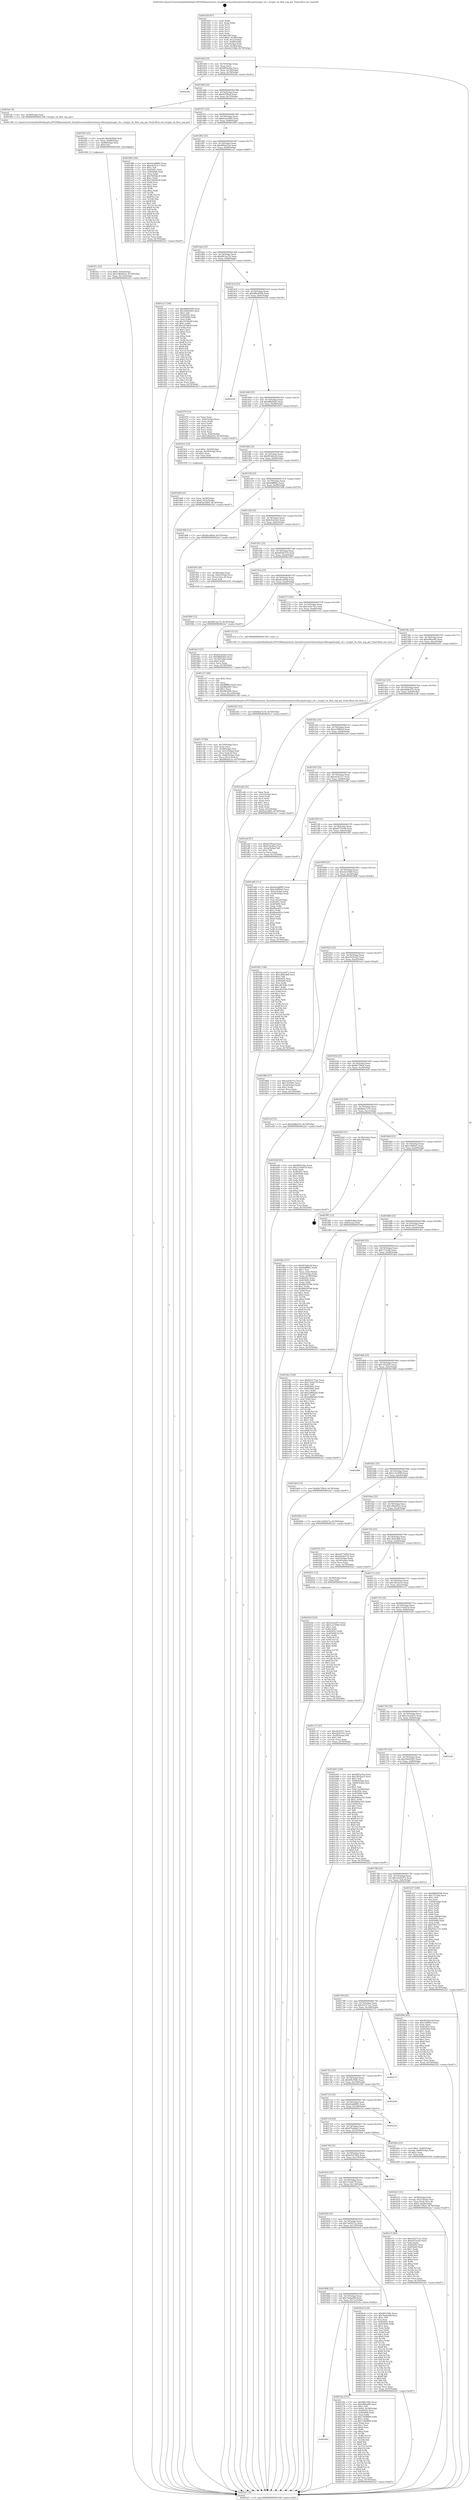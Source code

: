 digraph "0x401420" {
  label = "0x401420 (/mnt/c/Users/mathe/Desktop/tcc/POCII/binaries/extr_linuxdriversnetethernetmarvellmvpp2mvpp2_cls.c_mvpp2_cls_flow_eng_get_Final-ollvm.out::main(0))"
  labelloc = "t"
  node[shape=record]

  Entry [label="",width=0.3,height=0.3,shape=circle,fillcolor=black,style=filled]
  "0x40144f" [label="{
     0x40144f [23]\l
     | [instrs]\l
     &nbsp;&nbsp;0x40144f \<+3\>: mov -0x70(%rbp),%eax\l
     &nbsp;&nbsp;0x401452 \<+2\>: mov %eax,%ecx\l
     &nbsp;&nbsp;0x401454 \<+6\>: sub $0x80f3a2ba,%ecx\l
     &nbsp;&nbsp;0x40145a \<+3\>: mov %eax,-0x74(%rbp)\l
     &nbsp;&nbsp;0x40145d \<+3\>: mov %ecx,-0x78(%rbp)\l
     &nbsp;&nbsp;0x401460 \<+6\>: je 000000000040224a \<main+0xe2a\>\l
  }"]
  "0x40224a" [label="{
     0x40224a\l
  }", style=dashed]
  "0x401466" [label="{
     0x401466 [22]\l
     | [instrs]\l
     &nbsp;&nbsp;0x401466 \<+5\>: jmp 000000000040146b \<main+0x4b\>\l
     &nbsp;&nbsp;0x40146b \<+3\>: mov -0x74(%rbp),%eax\l
     &nbsp;&nbsp;0x40146e \<+5\>: sub $0x837f0caf,%eax\l
     &nbsp;&nbsp;0x401473 \<+3\>: mov %eax,-0x7c(%rbp)\l
     &nbsp;&nbsp;0x401476 \<+6\>: je 0000000000401efc \<main+0xadc\>\l
  }"]
  Exit [label="",width=0.3,height=0.3,shape=circle,fillcolor=black,style=filled,peripheries=2]
  "0x401efc" [label="{
     0x401efc [9]\l
     | [instrs]\l
     &nbsp;&nbsp;0x401efc \<+4\>: mov -0x58(%rbp),%rdi\l
     &nbsp;&nbsp;0x401f00 \<+5\>: call 00000000004013d0 \<mvpp2_cls_flow_eng_get\>\l
     | [calls]\l
     &nbsp;&nbsp;0x4013d0 \{1\} (/mnt/c/Users/mathe/Desktop/tcc/POCII/binaries/extr_linuxdriversnetethernetmarvellmvpp2mvpp2_cls.c_mvpp2_cls_flow_eng_get_Final-ollvm.out::mvpp2_cls_flow_eng_get)\l
  }"]
  "0x40147c" [label="{
     0x40147c [22]\l
     | [instrs]\l
     &nbsp;&nbsp;0x40147c \<+5\>: jmp 0000000000401481 \<main+0x61\>\l
     &nbsp;&nbsp;0x401481 \<+3\>: mov -0x74(%rbp),%eax\l
     &nbsp;&nbsp;0x401484 \<+5\>: sub $0x83ac4485,%eax\l
     &nbsp;&nbsp;0x401489 \<+3\>: mov %eax,-0x80(%rbp)\l
     &nbsp;&nbsp;0x40148c \<+6\>: je 00000000004019f0 \<main+0x5d0\>\l
  }"]
  "0x401861" [label="{
     0x401861\l
  }", style=dashed]
  "0x4019f0" [label="{
     0x4019f0 [144]\l
     | [instrs]\l
     &nbsp;&nbsp;0x4019f0 \<+5\>: mov $0x62ab8895,%eax\l
     &nbsp;&nbsp;0x4019f5 \<+5\>: mov $0xe4cd12c7,%ecx\l
     &nbsp;&nbsp;0x4019fa \<+2\>: mov $0x1,%dl\l
     &nbsp;&nbsp;0x4019fc \<+7\>: mov 0x40505c,%esi\l
     &nbsp;&nbsp;0x401a03 \<+7\>: mov 0x405060,%edi\l
     &nbsp;&nbsp;0x401a0a \<+3\>: mov %esi,%r8d\l
     &nbsp;&nbsp;0x401a0d \<+7\>: sub $0x76928ec8,%r8d\l
     &nbsp;&nbsp;0x401a14 \<+4\>: sub $0x1,%r8d\l
     &nbsp;&nbsp;0x401a18 \<+7\>: add $0x76928ec8,%r8d\l
     &nbsp;&nbsp;0x401a1f \<+4\>: imul %r8d,%esi\l
     &nbsp;&nbsp;0x401a23 \<+3\>: and $0x1,%esi\l
     &nbsp;&nbsp;0x401a26 \<+3\>: cmp $0x0,%esi\l
     &nbsp;&nbsp;0x401a29 \<+4\>: sete %r9b\l
     &nbsp;&nbsp;0x401a2d \<+3\>: cmp $0xa,%edi\l
     &nbsp;&nbsp;0x401a30 \<+4\>: setl %r10b\l
     &nbsp;&nbsp;0x401a34 \<+3\>: mov %r9b,%r11b\l
     &nbsp;&nbsp;0x401a37 \<+4\>: xor $0xff,%r11b\l
     &nbsp;&nbsp;0x401a3b \<+3\>: mov %r10b,%bl\l
     &nbsp;&nbsp;0x401a3e \<+3\>: xor $0xff,%bl\l
     &nbsp;&nbsp;0x401a41 \<+3\>: xor $0x1,%dl\l
     &nbsp;&nbsp;0x401a44 \<+3\>: mov %r11b,%r14b\l
     &nbsp;&nbsp;0x401a47 \<+4\>: and $0xff,%r14b\l
     &nbsp;&nbsp;0x401a4b \<+3\>: and %dl,%r9b\l
     &nbsp;&nbsp;0x401a4e \<+3\>: mov %bl,%r15b\l
     &nbsp;&nbsp;0x401a51 \<+4\>: and $0xff,%r15b\l
     &nbsp;&nbsp;0x401a55 \<+3\>: and %dl,%r10b\l
     &nbsp;&nbsp;0x401a58 \<+3\>: or %r9b,%r14b\l
     &nbsp;&nbsp;0x401a5b \<+3\>: or %r10b,%r15b\l
     &nbsp;&nbsp;0x401a5e \<+3\>: xor %r15b,%r14b\l
     &nbsp;&nbsp;0x401a61 \<+3\>: or %bl,%r11b\l
     &nbsp;&nbsp;0x401a64 \<+4\>: xor $0xff,%r11b\l
     &nbsp;&nbsp;0x401a68 \<+3\>: or $0x1,%dl\l
     &nbsp;&nbsp;0x401a6b \<+3\>: and %dl,%r11b\l
     &nbsp;&nbsp;0x401a6e \<+3\>: or %r11b,%r14b\l
     &nbsp;&nbsp;0x401a71 \<+4\>: test $0x1,%r14b\l
     &nbsp;&nbsp;0x401a75 \<+3\>: cmovne %ecx,%eax\l
     &nbsp;&nbsp;0x401a78 \<+3\>: mov %eax,-0x70(%rbp)\l
     &nbsp;&nbsp;0x401a7b \<+5\>: jmp 00000000004022a7 \<main+0xe87\>\l
  }"]
  "0x401492" [label="{
     0x401492 [25]\l
     | [instrs]\l
     &nbsp;&nbsp;0x401492 \<+5\>: jmp 0000000000401497 \<main+0x77\>\l
     &nbsp;&nbsp;0x401497 \<+3\>: mov -0x74(%rbp),%eax\l
     &nbsp;&nbsp;0x40149a \<+5\>: sub $0x900ed12e,%eax\l
     &nbsp;&nbsp;0x40149f \<+6\>: mov %eax,-0x84(%rbp)\l
     &nbsp;&nbsp;0x4014a5 \<+6\>: je 0000000000401ca7 \<main+0x887\>\l
  }"]
  "0x40216a" [label="{
     0x40216a [151]\l
     | [instrs]\l
     &nbsp;&nbsp;0x40216a \<+5\>: mov $0x4f0c508c,%eax\l
     &nbsp;&nbsp;0x40216f \<+5\>: mov $0xcf06aa90,%ecx\l
     &nbsp;&nbsp;0x402174 \<+2\>: mov $0x1,%dl\l
     &nbsp;&nbsp;0x402176 \<+7\>: movl $0x0,-0x38(%rbp)\l
     &nbsp;&nbsp;0x40217d \<+7\>: mov 0x40505c,%esi\l
     &nbsp;&nbsp;0x402184 \<+7\>: mov 0x405060,%edi\l
     &nbsp;&nbsp;0x40218b \<+3\>: mov %esi,%r8d\l
     &nbsp;&nbsp;0x40218e \<+7\>: add $0x71009f09,%r8d\l
     &nbsp;&nbsp;0x402195 \<+4\>: sub $0x1,%r8d\l
     &nbsp;&nbsp;0x402199 \<+7\>: sub $0x71009f09,%r8d\l
     &nbsp;&nbsp;0x4021a0 \<+4\>: imul %r8d,%esi\l
     &nbsp;&nbsp;0x4021a4 \<+3\>: and $0x1,%esi\l
     &nbsp;&nbsp;0x4021a7 \<+3\>: cmp $0x0,%esi\l
     &nbsp;&nbsp;0x4021aa \<+4\>: sete %r9b\l
     &nbsp;&nbsp;0x4021ae \<+3\>: cmp $0xa,%edi\l
     &nbsp;&nbsp;0x4021b1 \<+4\>: setl %r10b\l
     &nbsp;&nbsp;0x4021b5 \<+3\>: mov %r9b,%r11b\l
     &nbsp;&nbsp;0x4021b8 \<+4\>: xor $0xff,%r11b\l
     &nbsp;&nbsp;0x4021bc \<+3\>: mov %r10b,%bl\l
     &nbsp;&nbsp;0x4021bf \<+3\>: xor $0xff,%bl\l
     &nbsp;&nbsp;0x4021c2 \<+3\>: xor $0x0,%dl\l
     &nbsp;&nbsp;0x4021c5 \<+3\>: mov %r11b,%r14b\l
     &nbsp;&nbsp;0x4021c8 \<+4\>: and $0x0,%r14b\l
     &nbsp;&nbsp;0x4021cc \<+3\>: and %dl,%r9b\l
     &nbsp;&nbsp;0x4021cf \<+3\>: mov %bl,%r15b\l
     &nbsp;&nbsp;0x4021d2 \<+4\>: and $0x0,%r15b\l
     &nbsp;&nbsp;0x4021d6 \<+3\>: and %dl,%r10b\l
     &nbsp;&nbsp;0x4021d9 \<+3\>: or %r9b,%r14b\l
     &nbsp;&nbsp;0x4021dc \<+3\>: or %r10b,%r15b\l
     &nbsp;&nbsp;0x4021df \<+3\>: xor %r15b,%r14b\l
     &nbsp;&nbsp;0x4021e2 \<+3\>: or %bl,%r11b\l
     &nbsp;&nbsp;0x4021e5 \<+4\>: xor $0xff,%r11b\l
     &nbsp;&nbsp;0x4021e9 \<+3\>: or $0x0,%dl\l
     &nbsp;&nbsp;0x4021ec \<+3\>: and %dl,%r11b\l
     &nbsp;&nbsp;0x4021ef \<+3\>: or %r11b,%r14b\l
     &nbsp;&nbsp;0x4021f2 \<+4\>: test $0x1,%r14b\l
     &nbsp;&nbsp;0x4021f6 \<+3\>: cmovne %ecx,%eax\l
     &nbsp;&nbsp;0x4021f9 \<+3\>: mov %eax,-0x70(%rbp)\l
     &nbsp;&nbsp;0x4021fc \<+5\>: jmp 00000000004022a7 \<main+0xe87\>\l
  }"]
  "0x401ca7" [label="{
     0x401ca7 [144]\l
     | [instrs]\l
     &nbsp;&nbsp;0x401ca7 \<+5\>: mov $0x98be8506,%eax\l
     &nbsp;&nbsp;0x401cac \<+5\>: mov $0x30e81693,%ecx\l
     &nbsp;&nbsp;0x401cb1 \<+2\>: mov $0x1,%dl\l
     &nbsp;&nbsp;0x401cb3 \<+7\>: mov 0x40505c,%esi\l
     &nbsp;&nbsp;0x401cba \<+7\>: mov 0x405060,%edi\l
     &nbsp;&nbsp;0x401cc1 \<+3\>: mov %esi,%r8d\l
     &nbsp;&nbsp;0x401cc4 \<+7\>: sub $0x19746cff,%r8d\l
     &nbsp;&nbsp;0x401ccb \<+4\>: sub $0x1,%r8d\l
     &nbsp;&nbsp;0x401ccf \<+7\>: add $0x19746cff,%r8d\l
     &nbsp;&nbsp;0x401cd6 \<+4\>: imul %r8d,%esi\l
     &nbsp;&nbsp;0x401cda \<+3\>: and $0x1,%esi\l
     &nbsp;&nbsp;0x401cdd \<+3\>: cmp $0x0,%esi\l
     &nbsp;&nbsp;0x401ce0 \<+4\>: sete %r9b\l
     &nbsp;&nbsp;0x401ce4 \<+3\>: cmp $0xa,%edi\l
     &nbsp;&nbsp;0x401ce7 \<+4\>: setl %r10b\l
     &nbsp;&nbsp;0x401ceb \<+3\>: mov %r9b,%r11b\l
     &nbsp;&nbsp;0x401cee \<+4\>: xor $0xff,%r11b\l
     &nbsp;&nbsp;0x401cf2 \<+3\>: mov %r10b,%bl\l
     &nbsp;&nbsp;0x401cf5 \<+3\>: xor $0xff,%bl\l
     &nbsp;&nbsp;0x401cf8 \<+3\>: xor $0x0,%dl\l
     &nbsp;&nbsp;0x401cfb \<+3\>: mov %r11b,%r14b\l
     &nbsp;&nbsp;0x401cfe \<+4\>: and $0x0,%r14b\l
     &nbsp;&nbsp;0x401d02 \<+3\>: and %dl,%r9b\l
     &nbsp;&nbsp;0x401d05 \<+3\>: mov %bl,%r15b\l
     &nbsp;&nbsp;0x401d08 \<+4\>: and $0x0,%r15b\l
     &nbsp;&nbsp;0x401d0c \<+3\>: and %dl,%r10b\l
     &nbsp;&nbsp;0x401d0f \<+3\>: or %r9b,%r14b\l
     &nbsp;&nbsp;0x401d12 \<+3\>: or %r10b,%r15b\l
     &nbsp;&nbsp;0x401d15 \<+3\>: xor %r15b,%r14b\l
     &nbsp;&nbsp;0x401d18 \<+3\>: or %bl,%r11b\l
     &nbsp;&nbsp;0x401d1b \<+4\>: xor $0xff,%r11b\l
     &nbsp;&nbsp;0x401d1f \<+3\>: or $0x0,%dl\l
     &nbsp;&nbsp;0x401d22 \<+3\>: and %dl,%r11b\l
     &nbsp;&nbsp;0x401d25 \<+3\>: or %r11b,%r14b\l
     &nbsp;&nbsp;0x401d28 \<+4\>: test $0x1,%r14b\l
     &nbsp;&nbsp;0x401d2c \<+3\>: cmovne %ecx,%eax\l
     &nbsp;&nbsp;0x401d2f \<+3\>: mov %eax,-0x70(%rbp)\l
     &nbsp;&nbsp;0x401d32 \<+5\>: jmp 00000000004022a7 \<main+0xe87\>\l
  }"]
  "0x4014ab" [label="{
     0x4014ab [25]\l
     | [instrs]\l
     &nbsp;&nbsp;0x4014ab \<+5\>: jmp 00000000004014b0 \<main+0x90\>\l
     &nbsp;&nbsp;0x4014b0 \<+3\>: mov -0x74(%rbp),%eax\l
     &nbsp;&nbsp;0x4014b3 \<+5\>: sub $0x9812ac7b,%eax\l
     &nbsp;&nbsp;0x4014b8 \<+6\>: mov %eax,-0x88(%rbp)\l
     &nbsp;&nbsp;0x4014be \<+6\>: je 0000000000401f70 \<main+0xb50\>\l
  }"]
  "0x401848" [label="{
     0x401848 [25]\l
     | [instrs]\l
     &nbsp;&nbsp;0x401848 \<+5\>: jmp 000000000040184d \<main+0x42d\>\l
     &nbsp;&nbsp;0x40184d \<+3\>: mov -0x74(%rbp),%eax\l
     &nbsp;&nbsp;0x401850 \<+5\>: sub $0x7babe46f,%eax\l
     &nbsp;&nbsp;0x401855 \<+6\>: mov %eax,-0x11c(%rbp)\l
     &nbsp;&nbsp;0x40185b \<+6\>: je 000000000040216a \<main+0xd4a\>\l
  }"]
  "0x401f70" [label="{
     0x401f70 [33]\l
     | [instrs]\l
     &nbsp;&nbsp;0x401f70 \<+2\>: xor %eax,%eax\l
     &nbsp;&nbsp;0x401f72 \<+3\>: mov -0x6c(%rbp),%ecx\l
     &nbsp;&nbsp;0x401f75 \<+2\>: mov %eax,%edx\l
     &nbsp;&nbsp;0x401f77 \<+2\>: sub %ecx,%edx\l
     &nbsp;&nbsp;0x401f79 \<+2\>: mov %eax,%ecx\l
     &nbsp;&nbsp;0x401f7b \<+3\>: sub $0x1,%ecx\l
     &nbsp;&nbsp;0x401f7e \<+2\>: add %ecx,%edx\l
     &nbsp;&nbsp;0x401f80 \<+2\>: sub %edx,%eax\l
     &nbsp;&nbsp;0x401f82 \<+3\>: mov %eax,-0x6c(%rbp)\l
     &nbsp;&nbsp;0x401f85 \<+7\>: movl $0x1d8a4932,-0x70(%rbp)\l
     &nbsp;&nbsp;0x401f8c \<+5\>: jmp 00000000004022a7 \<main+0xe87\>\l
  }"]
  "0x4014c4" [label="{
     0x4014c4 [25]\l
     | [instrs]\l
     &nbsp;&nbsp;0x4014c4 \<+5\>: jmp 00000000004014c9 \<main+0xa9\>\l
     &nbsp;&nbsp;0x4014c9 \<+3\>: mov -0x74(%rbp),%eax\l
     &nbsp;&nbsp;0x4014cc \<+5\>: sub $0x98be8506,%eax\l
     &nbsp;&nbsp;0x4014d1 \<+6\>: mov %eax,-0x8c(%rbp)\l
     &nbsp;&nbsp;0x4014d7 \<+6\>: je 0000000000402256 \<main+0xe36\>\l
  }"]
  "0x4020e4" [label="{
     0x4020e4 [134]\l
     | [instrs]\l
     &nbsp;&nbsp;0x4020e4 \<+5\>: mov $0x4f0c508c,%eax\l
     &nbsp;&nbsp;0x4020e9 \<+5\>: mov $0x7babe46f,%ecx\l
     &nbsp;&nbsp;0x4020ee \<+2\>: mov $0x1,%dl\l
     &nbsp;&nbsp;0x4020f0 \<+2\>: xor %esi,%esi\l
     &nbsp;&nbsp;0x4020f2 \<+7\>: mov 0x40505c,%edi\l
     &nbsp;&nbsp;0x4020f9 \<+8\>: mov 0x405060,%r8d\l
     &nbsp;&nbsp;0x402101 \<+3\>: sub $0x1,%esi\l
     &nbsp;&nbsp;0x402104 \<+3\>: mov %edi,%r9d\l
     &nbsp;&nbsp;0x402107 \<+3\>: add %esi,%r9d\l
     &nbsp;&nbsp;0x40210a \<+4\>: imul %r9d,%edi\l
     &nbsp;&nbsp;0x40210e \<+3\>: and $0x1,%edi\l
     &nbsp;&nbsp;0x402111 \<+3\>: cmp $0x0,%edi\l
     &nbsp;&nbsp;0x402114 \<+4\>: sete %r10b\l
     &nbsp;&nbsp;0x402118 \<+4\>: cmp $0xa,%r8d\l
     &nbsp;&nbsp;0x40211c \<+4\>: setl %r11b\l
     &nbsp;&nbsp;0x402120 \<+3\>: mov %r10b,%bl\l
     &nbsp;&nbsp;0x402123 \<+3\>: xor $0xff,%bl\l
     &nbsp;&nbsp;0x402126 \<+3\>: mov %r11b,%r14b\l
     &nbsp;&nbsp;0x402129 \<+4\>: xor $0xff,%r14b\l
     &nbsp;&nbsp;0x40212d \<+3\>: xor $0x0,%dl\l
     &nbsp;&nbsp;0x402130 \<+3\>: mov %bl,%r15b\l
     &nbsp;&nbsp;0x402133 \<+4\>: and $0x0,%r15b\l
     &nbsp;&nbsp;0x402137 \<+3\>: and %dl,%r10b\l
     &nbsp;&nbsp;0x40213a \<+3\>: mov %r14b,%r12b\l
     &nbsp;&nbsp;0x40213d \<+4\>: and $0x0,%r12b\l
     &nbsp;&nbsp;0x402141 \<+3\>: and %dl,%r11b\l
     &nbsp;&nbsp;0x402144 \<+3\>: or %r10b,%r15b\l
     &nbsp;&nbsp;0x402147 \<+3\>: or %r11b,%r12b\l
     &nbsp;&nbsp;0x40214a \<+3\>: xor %r12b,%r15b\l
     &nbsp;&nbsp;0x40214d \<+3\>: or %r14b,%bl\l
     &nbsp;&nbsp;0x402150 \<+3\>: xor $0xff,%bl\l
     &nbsp;&nbsp;0x402153 \<+3\>: or $0x0,%dl\l
     &nbsp;&nbsp;0x402156 \<+2\>: and %dl,%bl\l
     &nbsp;&nbsp;0x402158 \<+3\>: or %bl,%r15b\l
     &nbsp;&nbsp;0x40215b \<+4\>: test $0x1,%r15b\l
     &nbsp;&nbsp;0x40215f \<+3\>: cmovne %ecx,%eax\l
     &nbsp;&nbsp;0x402162 \<+3\>: mov %eax,-0x70(%rbp)\l
     &nbsp;&nbsp;0x402165 \<+5\>: jmp 00000000004022a7 \<main+0xe87\>\l
  }"]
  "0x402256" [label="{
     0x402256\l
  }", style=dashed]
  "0x4014dd" [label="{
     0x4014dd [25]\l
     | [instrs]\l
     &nbsp;&nbsp;0x4014dd \<+5\>: jmp 00000000004014e2 \<main+0xc2\>\l
     &nbsp;&nbsp;0x4014e2 \<+3\>: mov -0x74(%rbp),%eax\l
     &nbsp;&nbsp;0x4014e5 \<+5\>: sub $0x98bf26d3,%eax\l
     &nbsp;&nbsp;0x4014ea \<+6\>: mov %eax,-0x90(%rbp)\l
     &nbsp;&nbsp;0x4014f0 \<+6\>: je 00000000004019c2 \<main+0x5a2\>\l
  }"]
  "0x40202d" [label="{
     0x40202d [142]\l
     | [instrs]\l
     &nbsp;&nbsp;0x40202d \<+5\>: mov $0x22a2e672,%ecx\l
     &nbsp;&nbsp;0x402032 \<+5\>: mov $0x1c3c5940,%edx\l
     &nbsp;&nbsp;0x402037 \<+3\>: mov $0x1,%sil\l
     &nbsp;&nbsp;0x40203a \<+3\>: xor %r8d,%r8d\l
     &nbsp;&nbsp;0x40203d \<+8\>: mov 0x40505c,%r9d\l
     &nbsp;&nbsp;0x402045 \<+8\>: mov 0x405060,%r10d\l
     &nbsp;&nbsp;0x40204d \<+4\>: sub $0x1,%r8d\l
     &nbsp;&nbsp;0x402051 \<+3\>: mov %r9d,%r11d\l
     &nbsp;&nbsp;0x402054 \<+3\>: add %r8d,%r11d\l
     &nbsp;&nbsp;0x402057 \<+4\>: imul %r11d,%r9d\l
     &nbsp;&nbsp;0x40205b \<+4\>: and $0x1,%r9d\l
     &nbsp;&nbsp;0x40205f \<+4\>: cmp $0x0,%r9d\l
     &nbsp;&nbsp;0x402063 \<+3\>: sete %bl\l
     &nbsp;&nbsp;0x402066 \<+4\>: cmp $0xa,%r10d\l
     &nbsp;&nbsp;0x40206a \<+4\>: setl %r14b\l
     &nbsp;&nbsp;0x40206e \<+3\>: mov %bl,%r15b\l
     &nbsp;&nbsp;0x402071 \<+4\>: xor $0xff,%r15b\l
     &nbsp;&nbsp;0x402075 \<+3\>: mov %r14b,%r12b\l
     &nbsp;&nbsp;0x402078 \<+4\>: xor $0xff,%r12b\l
     &nbsp;&nbsp;0x40207c \<+4\>: xor $0x1,%sil\l
     &nbsp;&nbsp;0x402080 \<+3\>: mov %r15b,%r13b\l
     &nbsp;&nbsp;0x402083 \<+4\>: and $0xff,%r13b\l
     &nbsp;&nbsp;0x402087 \<+3\>: and %sil,%bl\l
     &nbsp;&nbsp;0x40208a \<+3\>: mov %r12b,%al\l
     &nbsp;&nbsp;0x40208d \<+2\>: and $0xff,%al\l
     &nbsp;&nbsp;0x40208f \<+3\>: and %sil,%r14b\l
     &nbsp;&nbsp;0x402092 \<+3\>: or %bl,%r13b\l
     &nbsp;&nbsp;0x402095 \<+3\>: or %r14b,%al\l
     &nbsp;&nbsp;0x402098 \<+3\>: xor %al,%r13b\l
     &nbsp;&nbsp;0x40209b \<+3\>: or %r12b,%r15b\l
     &nbsp;&nbsp;0x40209e \<+4\>: xor $0xff,%r15b\l
     &nbsp;&nbsp;0x4020a2 \<+4\>: or $0x1,%sil\l
     &nbsp;&nbsp;0x4020a6 \<+3\>: and %sil,%r15b\l
     &nbsp;&nbsp;0x4020a9 \<+3\>: or %r15b,%r13b\l
     &nbsp;&nbsp;0x4020ac \<+4\>: test $0x1,%r13b\l
     &nbsp;&nbsp;0x4020b0 \<+3\>: cmovne %edx,%ecx\l
     &nbsp;&nbsp;0x4020b3 \<+3\>: mov %ecx,-0x70(%rbp)\l
     &nbsp;&nbsp;0x4020b6 \<+5\>: jmp 00000000004022a7 \<main+0xe87\>\l
  }"]
  "0x4019c2" [label="{
     0x4019c2 [23]\l
     | [instrs]\l
     &nbsp;&nbsp;0x4019c2 \<+7\>: movl $0x1,-0x50(%rbp)\l
     &nbsp;&nbsp;0x4019c9 \<+4\>: movslq -0x50(%rbp),%rax\l
     &nbsp;&nbsp;0x4019cd \<+4\>: shl $0x3,%rax\l
     &nbsp;&nbsp;0x4019d1 \<+3\>: mov %rax,%rdi\l
     &nbsp;&nbsp;0x4019d4 \<+5\>: call 0000000000401050 \<malloc@plt\>\l
     | [calls]\l
     &nbsp;&nbsp;0x401050 \{1\} (unknown)\l
  }"]
  "0x4014f6" [label="{
     0x4014f6 [25]\l
     | [instrs]\l
     &nbsp;&nbsp;0x4014f6 \<+5\>: jmp 00000000004014fb \<main+0xdb\>\l
     &nbsp;&nbsp;0x4014fb \<+3\>: mov -0x74(%rbp),%eax\l
     &nbsp;&nbsp;0x4014fe \<+5\>: sub $0x99344e3d,%eax\l
     &nbsp;&nbsp;0x401503 \<+6\>: mov %eax,-0x94(%rbp)\l
     &nbsp;&nbsp;0x401509 \<+6\>: je 0000000000402222 \<main+0xe02\>\l
  }"]
  "0x401f64" [label="{
     0x401f64 [12]\l
     | [instrs]\l
     &nbsp;&nbsp;0x401f64 \<+7\>: movl $0x9812ac7b,-0x70(%rbp)\l
     &nbsp;&nbsp;0x401f6b \<+5\>: jmp 00000000004022a7 \<main+0xe87\>\l
  }"]
  "0x402222" [label="{
     0x402222\l
  }", style=dashed]
  "0x40150f" [label="{
     0x40150f [25]\l
     | [instrs]\l
     &nbsp;&nbsp;0x40150f \<+5\>: jmp 0000000000401514 \<main+0xf4\>\l
     &nbsp;&nbsp;0x401514 \<+3\>: mov -0x74(%rbp),%eax\l
     &nbsp;&nbsp;0x401517 \<+5\>: sub $0x9afff842,%eax\l
     &nbsp;&nbsp;0x40151c \<+6\>: mov %eax,-0x98(%rbp)\l
     &nbsp;&nbsp;0x401522 \<+6\>: je 000000000040199b \<main+0x57b\>\l
  }"]
  "0x401f1c" [label="{
     0x401f1c [25]\l
     | [instrs]\l
     &nbsp;&nbsp;0x401f1c \<+7\>: movl $0x0,-0x6c(%rbp)\l
     &nbsp;&nbsp;0x401f23 \<+7\>: movl $0x1d8a4932,-0x70(%rbp)\l
     &nbsp;&nbsp;0x401f2a \<+6\>: mov %eax,-0x124(%rbp)\l
     &nbsp;&nbsp;0x401f30 \<+5\>: jmp 00000000004022a7 \<main+0xe87\>\l
  }"]
  "0x40199b" [label="{
     0x40199b [12]\l
     | [instrs]\l
     &nbsp;&nbsp;0x40199b \<+7\>: movl $0xbfce49a6,-0x70(%rbp)\l
     &nbsp;&nbsp;0x4019a2 \<+5\>: jmp 00000000004022a7 \<main+0xe87\>\l
  }"]
  "0x401528" [label="{
     0x401528 [25]\l
     | [instrs]\l
     &nbsp;&nbsp;0x401528 \<+5\>: jmp 000000000040152d \<main+0x10d\>\l
     &nbsp;&nbsp;0x40152d \<+3\>: mov -0x74(%rbp),%eax\l
     &nbsp;&nbsp;0x401530 \<+5\>: sub $0xb5cdc9e2,%eax\l
     &nbsp;&nbsp;0x401535 \<+6\>: mov %eax,-0x9c(%rbp)\l
     &nbsp;&nbsp;0x40153b \<+6\>: je 00000000004020c7 \<main+0xca7\>\l
  }"]
  "0x401f05" [label="{
     0x401f05 [23]\l
     | [instrs]\l
     &nbsp;&nbsp;0x401f05 \<+10\>: movabs $0x4030b6,%rdi\l
     &nbsp;&nbsp;0x401f0f \<+3\>: mov %eax,-0x68(%rbp)\l
     &nbsp;&nbsp;0x401f12 \<+3\>: mov -0x68(%rbp),%esi\l
     &nbsp;&nbsp;0x401f15 \<+2\>: mov $0x0,%al\l
     &nbsp;&nbsp;0x401f17 \<+5\>: call 0000000000401040 \<printf@plt\>\l
     | [calls]\l
     &nbsp;&nbsp;0x401040 \{1\} (unknown)\l
  }"]
  "0x4020c7" [label="{
     0x4020c7\l
  }", style=dashed]
  "0x401541" [label="{
     0x401541 [25]\l
     | [instrs]\l
     &nbsp;&nbsp;0x401541 \<+5\>: jmp 0000000000401546 \<main+0x126\>\l
     &nbsp;&nbsp;0x401546 \<+3\>: mov -0x74(%rbp),%eax\l
     &nbsp;&nbsp;0x401549 \<+5\>: sub $0xb92de574,%eax\l
     &nbsp;&nbsp;0x40154e \<+6\>: mov %eax,-0xa0(%rbp)\l
     &nbsp;&nbsp;0x401554 \<+6\>: je 0000000000401f50 \<main+0xb30\>\l
  }"]
  "0x40182f" [label="{
     0x40182f [25]\l
     | [instrs]\l
     &nbsp;&nbsp;0x40182f \<+5\>: jmp 0000000000401834 \<main+0x414\>\l
     &nbsp;&nbsp;0x401834 \<+3\>: mov -0x74(%rbp),%eax\l
     &nbsp;&nbsp;0x401837 \<+5\>: sub $0x7ab9527a,%eax\l
     &nbsp;&nbsp;0x40183c \<+6\>: mov %eax,-0x118(%rbp)\l
     &nbsp;&nbsp;0x401842 \<+6\>: je 00000000004020e4 \<main+0xcc4\>\l
  }"]
  "0x401f50" [label="{
     0x401f50 [20]\l
     | [instrs]\l
     &nbsp;&nbsp;0x401f50 \<+4\>: mov -0x58(%rbp),%rax\l
     &nbsp;&nbsp;0x401f54 \<+4\>: movslq -0x6c(%rbp),%rcx\l
     &nbsp;&nbsp;0x401f58 \<+4\>: mov (%rax,%rcx,8),%rax\l
     &nbsp;&nbsp;0x401f5c \<+3\>: mov %rax,%rdi\l
     &nbsp;&nbsp;0x401f5f \<+5\>: call 0000000000401030 \<free@plt\>\l
     | [calls]\l
     &nbsp;&nbsp;0x401030 \{1\} (unknown)\l
  }"]
  "0x40155a" [label="{
     0x40155a [25]\l
     | [instrs]\l
     &nbsp;&nbsp;0x40155a \<+5\>: jmp 000000000040155f \<main+0x13f\>\l
     &nbsp;&nbsp;0x40155f \<+3\>: mov -0x74(%rbp),%eax\l
     &nbsp;&nbsp;0x401562 \<+5\>: sub $0xbfce49a6,%eax\l
     &nbsp;&nbsp;0x401567 \<+6\>: mov %eax,-0xa4(%rbp)\l
     &nbsp;&nbsp;0x40156d \<+6\>: je 00000000004019a7 \<main+0x587\>\l
  }"]
  "0x401e7c" [label="{
     0x401e7c [83]\l
     | [instrs]\l
     &nbsp;&nbsp;0x401e7c \<+5\>: mov $0x433271a1,%eax\l
     &nbsp;&nbsp;0x401e81 \<+5\>: mov $0xef51b3d3,%ecx\l
     &nbsp;&nbsp;0x401e86 \<+2\>: xor %edx,%edx\l
     &nbsp;&nbsp;0x401e88 \<+7\>: mov 0x40505c,%esi\l
     &nbsp;&nbsp;0x401e8f \<+7\>: mov 0x405060,%edi\l
     &nbsp;&nbsp;0x401e96 \<+3\>: sub $0x1,%edx\l
     &nbsp;&nbsp;0x401e99 \<+3\>: mov %esi,%r8d\l
     &nbsp;&nbsp;0x401e9c \<+3\>: add %edx,%r8d\l
     &nbsp;&nbsp;0x401e9f \<+4\>: imul %r8d,%esi\l
     &nbsp;&nbsp;0x401ea3 \<+3\>: and $0x1,%esi\l
     &nbsp;&nbsp;0x401ea6 \<+3\>: cmp $0x0,%esi\l
     &nbsp;&nbsp;0x401ea9 \<+4\>: sete %r9b\l
     &nbsp;&nbsp;0x401ead \<+3\>: cmp $0xa,%edi\l
     &nbsp;&nbsp;0x401eb0 \<+4\>: setl %r10b\l
     &nbsp;&nbsp;0x401eb4 \<+3\>: mov %r9b,%r11b\l
     &nbsp;&nbsp;0x401eb7 \<+3\>: and %r10b,%r11b\l
     &nbsp;&nbsp;0x401eba \<+3\>: xor %r10b,%r9b\l
     &nbsp;&nbsp;0x401ebd \<+3\>: or %r9b,%r11b\l
     &nbsp;&nbsp;0x401ec0 \<+4\>: test $0x1,%r11b\l
     &nbsp;&nbsp;0x401ec4 \<+3\>: cmovne %ecx,%eax\l
     &nbsp;&nbsp;0x401ec7 \<+3\>: mov %eax,-0x70(%rbp)\l
     &nbsp;&nbsp;0x401eca \<+5\>: jmp 00000000004022a7 \<main+0xe87\>\l
  }"]
  "0x4019a7" [label="{
     0x4019a7 [27]\l
     | [instrs]\l
     &nbsp;&nbsp;0x4019a7 \<+5\>: mov $0xb5cdc9e2,%eax\l
     &nbsp;&nbsp;0x4019ac \<+5\>: mov $0x98bf26d3,%ecx\l
     &nbsp;&nbsp;0x4019b1 \<+3\>: mov -0x30(%rbp),%edx\l
     &nbsp;&nbsp;0x4019b4 \<+3\>: cmp $0x0,%edx\l
     &nbsp;&nbsp;0x4019b7 \<+3\>: cmove %ecx,%eax\l
     &nbsp;&nbsp;0x4019ba \<+3\>: mov %eax,-0x70(%rbp)\l
     &nbsp;&nbsp;0x4019bd \<+5\>: jmp 00000000004022a7 \<main+0xe87\>\l
  }"]
  "0x401573" [label="{
     0x401573 [25]\l
     | [instrs]\l
     &nbsp;&nbsp;0x401573 \<+5\>: jmp 0000000000401578 \<main+0x158\>\l
     &nbsp;&nbsp;0x401578 \<+3\>: mov -0x74(%rbp),%eax\l
     &nbsp;&nbsp;0x40157b \<+5\>: sub $0xcbc8c7b1,%eax\l
     &nbsp;&nbsp;0x401580 \<+6\>: mov %eax,-0xa8(%rbp)\l
     &nbsp;&nbsp;0x401586 \<+6\>: je 0000000000401c52 \<main+0x832\>\l
  }"]
  "0x401816" [label="{
     0x401816 [25]\l
     | [instrs]\l
     &nbsp;&nbsp;0x401816 \<+5\>: jmp 000000000040181b \<main+0x3fb\>\l
     &nbsp;&nbsp;0x40181b \<+3\>: mov -0x74(%rbp),%eax\l
     &nbsp;&nbsp;0x40181e \<+5\>: sub $0x752ad178,%eax\l
     &nbsp;&nbsp;0x401823 \<+6\>: mov %eax,-0x114(%rbp)\l
     &nbsp;&nbsp;0x401829 \<+6\>: je 0000000000401e7c \<main+0xa5c\>\l
  }"]
  "0x401c52" [label="{
     0x401c52 [5]\l
     | [instrs]\l
     &nbsp;&nbsp;0x401c52 \<+5\>: call 0000000000401160 \<next_i\>\l
     | [calls]\l
     &nbsp;&nbsp;0x401160 \{1\} (/mnt/c/Users/mathe/Desktop/tcc/POCII/binaries/extr_linuxdriversnetethernetmarvellmvpp2mvpp2_cls.c_mvpp2_cls_flow_eng_get_Final-ollvm.out::next_i)\l
  }"]
  "0x40158c" [label="{
     0x40158c [25]\l
     | [instrs]\l
     &nbsp;&nbsp;0x40158c \<+5\>: jmp 0000000000401591 \<main+0x171\>\l
     &nbsp;&nbsp;0x401591 \<+3\>: mov -0x74(%rbp),%eax\l
     &nbsp;&nbsp;0x401594 \<+5\>: sub $0xcf06aa90,%eax\l
     &nbsp;&nbsp;0x401599 \<+6\>: mov %eax,-0xac(%rbp)\l
     &nbsp;&nbsp;0x40159f \<+6\>: je 0000000000402201 \<main+0xde1\>\l
  }"]
  "0x4020d3" [label="{
     0x4020d3\l
  }", style=dashed]
  "0x402201" [label="{
     0x402201 [12]\l
     | [instrs]\l
     &nbsp;&nbsp;0x402201 \<+7\>: movl $0xfbde7235,-0x70(%rbp)\l
     &nbsp;&nbsp;0x402208 \<+5\>: jmp 00000000004022a7 \<main+0xe87\>\l
  }"]
  "0x4015a5" [label="{
     0x4015a5 [25]\l
     | [instrs]\l
     &nbsp;&nbsp;0x4015a5 \<+5\>: jmp 00000000004015aa \<main+0x18a\>\l
     &nbsp;&nbsp;0x4015aa \<+3\>: mov -0x74(%rbp),%eax\l
     &nbsp;&nbsp;0x4015ad \<+5\>: sub $0xd4d8cb7b,%eax\l
     &nbsp;&nbsp;0x4015b2 \<+6\>: mov %eax,-0xb0(%rbp)\l
     &nbsp;&nbsp;0x4015b8 \<+6\>: je 0000000000401edb \<main+0xabb\>\l
  }"]
  "0x401c7f" [label="{
     0x401c7f [40]\l
     | [instrs]\l
     &nbsp;&nbsp;0x401c7f \<+6\>: mov -0x120(%rbp),%ecx\l
     &nbsp;&nbsp;0x401c85 \<+3\>: imul %eax,%ecx\l
     &nbsp;&nbsp;0x401c88 \<+4\>: mov -0x58(%rbp),%rsi\l
     &nbsp;&nbsp;0x401c8c \<+4\>: movslq -0x5c(%rbp),%rdi\l
     &nbsp;&nbsp;0x401c90 \<+4\>: mov (%rsi,%rdi,8),%rsi\l
     &nbsp;&nbsp;0x401c94 \<+4\>: movslq -0x64(%rbp),%rdi\l
     &nbsp;&nbsp;0x401c98 \<+3\>: mov %ecx,(%rsi,%rdi,4)\l
     &nbsp;&nbsp;0x401c9b \<+7\>: movl $0x900ed12e,-0x70(%rbp)\l
     &nbsp;&nbsp;0x401ca2 \<+5\>: jmp 00000000004022a7 \<main+0xe87\>\l
  }"]
  "0x401edb" [label="{
     0x401edb [33]\l
     | [instrs]\l
     &nbsp;&nbsp;0x401edb \<+2\>: xor %eax,%eax\l
     &nbsp;&nbsp;0x401edd \<+3\>: mov -0x5c(%rbp),%ecx\l
     &nbsp;&nbsp;0x401ee0 \<+2\>: mov %eax,%edx\l
     &nbsp;&nbsp;0x401ee2 \<+2\>: sub %ecx,%edx\l
     &nbsp;&nbsp;0x401ee4 \<+2\>: mov %eax,%ecx\l
     &nbsp;&nbsp;0x401ee6 \<+3\>: sub $0x1,%ecx\l
     &nbsp;&nbsp;0x401ee9 \<+2\>: add %ecx,%edx\l
     &nbsp;&nbsp;0x401eeb \<+2\>: sub %edx,%eax\l
     &nbsp;&nbsp;0x401eed \<+3\>: mov %eax,-0x5c(%rbp)\l
     &nbsp;&nbsp;0x401ef0 \<+7\>: movl $0x83ac4485,-0x70(%rbp)\l
     &nbsp;&nbsp;0x401ef7 \<+5\>: jmp 00000000004022a7 \<main+0xe87\>\l
  }"]
  "0x4015be" [label="{
     0x4015be [25]\l
     | [instrs]\l
     &nbsp;&nbsp;0x4015be \<+5\>: jmp 00000000004015c3 \<main+0x1a3\>\l
     &nbsp;&nbsp;0x4015c3 \<+3\>: mov -0x74(%rbp),%eax\l
     &nbsp;&nbsp;0x4015c6 \<+5\>: sub $0xe14f80e0,%eax\l
     &nbsp;&nbsp;0x4015cb \<+6\>: mov %eax,-0xb4(%rbp)\l
     &nbsp;&nbsp;0x4015d1 \<+6\>: je 0000000000401aef \<main+0x6cf\>\l
  }"]
  "0x401c57" [label="{
     0x401c57 [40]\l
     | [instrs]\l
     &nbsp;&nbsp;0x401c57 \<+5\>: mov $0x2,%ecx\l
     &nbsp;&nbsp;0x401c5c \<+1\>: cltd\l
     &nbsp;&nbsp;0x401c5d \<+2\>: idiv %ecx\l
     &nbsp;&nbsp;0x401c5f \<+6\>: imul $0xfffffffe,%edx,%ecx\l
     &nbsp;&nbsp;0x401c65 \<+6\>: sub $0x98cb9f1,%ecx\l
     &nbsp;&nbsp;0x401c6b \<+3\>: add $0x1,%ecx\l
     &nbsp;&nbsp;0x401c6e \<+6\>: add $0x98cb9f1,%ecx\l
     &nbsp;&nbsp;0x401c74 \<+6\>: mov %ecx,-0x120(%rbp)\l
     &nbsp;&nbsp;0x401c7a \<+5\>: call 0000000000401160 \<next_i\>\l
     | [calls]\l
     &nbsp;&nbsp;0x401160 \{1\} (/mnt/c/Users/mathe/Desktop/tcc/POCII/binaries/extr_linuxdriversnetethernetmarvellmvpp2mvpp2_cls.c_mvpp2_cls_flow_eng_get_Final-ollvm.out::next_i)\l
  }"]
  "0x401aef" [label="{
     0x401aef [27]\l
     | [instrs]\l
     &nbsp;&nbsp;0x401aef \<+5\>: mov $0x837f0caf,%eax\l
     &nbsp;&nbsp;0x401af4 \<+5\>: mov $0x67bc6ba2,%ecx\l
     &nbsp;&nbsp;0x401af9 \<+3\>: mov -0x2a(%rbp),%dl\l
     &nbsp;&nbsp;0x401afc \<+3\>: test $0x1,%dl\l
     &nbsp;&nbsp;0x401aff \<+3\>: cmovne %ecx,%eax\l
     &nbsp;&nbsp;0x401b02 \<+3\>: mov %eax,-0x70(%rbp)\l
     &nbsp;&nbsp;0x401b05 \<+5\>: jmp 00000000004022a7 \<main+0xe87\>\l
  }"]
  "0x4015d7" [label="{
     0x4015d7 [25]\l
     | [instrs]\l
     &nbsp;&nbsp;0x4015d7 \<+5\>: jmp 00000000004015dc \<main+0x1bc\>\l
     &nbsp;&nbsp;0x4015dc \<+3\>: mov -0x74(%rbp),%eax\l
     &nbsp;&nbsp;0x4015df \<+5\>: sub $0xe4cd12c7,%eax\l
     &nbsp;&nbsp;0x4015e4 \<+6\>: mov %eax,-0xb8(%rbp)\l
     &nbsp;&nbsp;0x4015ea \<+6\>: je 0000000000401a80 \<main+0x660\>\l
  }"]
  "0x401b21" [label="{
     0x401b21 [31]\l
     | [instrs]\l
     &nbsp;&nbsp;0x401b21 \<+4\>: mov -0x58(%rbp),%rdi\l
     &nbsp;&nbsp;0x401b25 \<+4\>: movslq -0x5c(%rbp),%rcx\l
     &nbsp;&nbsp;0x401b29 \<+4\>: mov %rax,(%rdi,%rcx,8)\l
     &nbsp;&nbsp;0x401b2d \<+7\>: movl $0x0,-0x64(%rbp)\l
     &nbsp;&nbsp;0x401b34 \<+7\>: movl $0xf6c709c6,-0x70(%rbp)\l
     &nbsp;&nbsp;0x401b3b \<+5\>: jmp 00000000004022a7 \<main+0xe87\>\l
  }"]
  "0x401a80" [label="{
     0x401a80 [111]\l
     | [instrs]\l
     &nbsp;&nbsp;0x401a80 \<+5\>: mov $0x62ab8895,%eax\l
     &nbsp;&nbsp;0x401a85 \<+5\>: mov $0xe14f80e0,%ecx\l
     &nbsp;&nbsp;0x401a8a \<+3\>: mov -0x5c(%rbp),%edx\l
     &nbsp;&nbsp;0x401a8d \<+3\>: cmp -0x50(%rbp),%edx\l
     &nbsp;&nbsp;0x401a90 \<+4\>: setl %sil\l
     &nbsp;&nbsp;0x401a94 \<+4\>: and $0x1,%sil\l
     &nbsp;&nbsp;0x401a98 \<+4\>: mov %sil,-0x2a(%rbp)\l
     &nbsp;&nbsp;0x401a9c \<+7\>: mov 0x40505c,%edx\l
     &nbsp;&nbsp;0x401aa3 \<+7\>: mov 0x405060,%edi\l
     &nbsp;&nbsp;0x401aaa \<+3\>: mov %edx,%r8d\l
     &nbsp;&nbsp;0x401aad \<+7\>: add $0x8bae601e,%r8d\l
     &nbsp;&nbsp;0x401ab4 \<+4\>: sub $0x1,%r8d\l
     &nbsp;&nbsp;0x401ab8 \<+7\>: sub $0x8bae601e,%r8d\l
     &nbsp;&nbsp;0x401abf \<+4\>: imul %r8d,%edx\l
     &nbsp;&nbsp;0x401ac3 \<+3\>: and $0x1,%edx\l
     &nbsp;&nbsp;0x401ac6 \<+3\>: cmp $0x0,%edx\l
     &nbsp;&nbsp;0x401ac9 \<+4\>: sete %sil\l
     &nbsp;&nbsp;0x401acd \<+3\>: cmp $0xa,%edi\l
     &nbsp;&nbsp;0x401ad0 \<+4\>: setl %r9b\l
     &nbsp;&nbsp;0x401ad4 \<+3\>: mov %sil,%r10b\l
     &nbsp;&nbsp;0x401ad7 \<+3\>: and %r9b,%r10b\l
     &nbsp;&nbsp;0x401ada \<+3\>: xor %r9b,%sil\l
     &nbsp;&nbsp;0x401add \<+3\>: or %sil,%r10b\l
     &nbsp;&nbsp;0x401ae0 \<+4\>: test $0x1,%r10b\l
     &nbsp;&nbsp;0x401ae4 \<+3\>: cmovne %ecx,%eax\l
     &nbsp;&nbsp;0x401ae7 \<+3\>: mov %eax,-0x70(%rbp)\l
     &nbsp;&nbsp;0x401aea \<+5\>: jmp 00000000004022a7 \<main+0xe87\>\l
  }"]
  "0x4015f0" [label="{
     0x4015f0 [25]\l
     | [instrs]\l
     &nbsp;&nbsp;0x4015f0 \<+5\>: jmp 00000000004015f5 \<main+0x1d5\>\l
     &nbsp;&nbsp;0x4015f5 \<+3\>: mov -0x74(%rbp),%eax\l
     &nbsp;&nbsp;0x4015f8 \<+5\>: sub $0xe677dc60,%eax\l
     &nbsp;&nbsp;0x4015fd \<+6\>: mov %eax,-0xbc(%rbp)\l
     &nbsp;&nbsp;0x401603 \<+6\>: je 0000000000401f91 \<main+0xb71\>\l
  }"]
  "0x4017fd" [label="{
     0x4017fd [25]\l
     | [instrs]\l
     &nbsp;&nbsp;0x4017fd \<+5\>: jmp 0000000000401802 \<main+0x3e2\>\l
     &nbsp;&nbsp;0x401802 \<+3\>: mov -0x74(%rbp),%eax\l
     &nbsp;&nbsp;0x401805 \<+5\>: sub $0x6cb578eb,%eax\l
     &nbsp;&nbsp;0x40180a \<+6\>: mov %eax,-0x110(%rbp)\l
     &nbsp;&nbsp;0x401810 \<+6\>: je 00000000004020d3 \<main+0xcb3\>\l
  }"]
  "0x401f91" [label="{
     0x401f91 [144]\l
     | [instrs]\l
     &nbsp;&nbsp;0x401f91 \<+5\>: mov $0x22a2e672,%eax\l
     &nbsp;&nbsp;0x401f96 \<+5\>: mov $0x1db9c4b8,%ecx\l
     &nbsp;&nbsp;0x401f9b \<+2\>: mov $0x1,%dl\l
     &nbsp;&nbsp;0x401f9d \<+7\>: mov 0x40505c,%esi\l
     &nbsp;&nbsp;0x401fa4 \<+7\>: mov 0x405060,%edi\l
     &nbsp;&nbsp;0x401fab \<+3\>: mov %esi,%r8d\l
     &nbsp;&nbsp;0x401fae \<+7\>: add $0xc4fc936c,%r8d\l
     &nbsp;&nbsp;0x401fb5 \<+4\>: sub $0x1,%r8d\l
     &nbsp;&nbsp;0x401fb9 \<+7\>: sub $0xc4fc936c,%r8d\l
     &nbsp;&nbsp;0x401fc0 \<+4\>: imul %r8d,%esi\l
     &nbsp;&nbsp;0x401fc4 \<+3\>: and $0x1,%esi\l
     &nbsp;&nbsp;0x401fc7 \<+3\>: cmp $0x0,%esi\l
     &nbsp;&nbsp;0x401fca \<+4\>: sete %r9b\l
     &nbsp;&nbsp;0x401fce \<+3\>: cmp $0xa,%edi\l
     &nbsp;&nbsp;0x401fd1 \<+4\>: setl %r10b\l
     &nbsp;&nbsp;0x401fd5 \<+3\>: mov %r9b,%r11b\l
     &nbsp;&nbsp;0x401fd8 \<+4\>: xor $0xff,%r11b\l
     &nbsp;&nbsp;0x401fdc \<+3\>: mov %r10b,%bl\l
     &nbsp;&nbsp;0x401fdf \<+3\>: xor $0xff,%bl\l
     &nbsp;&nbsp;0x401fe2 \<+3\>: xor $0x1,%dl\l
     &nbsp;&nbsp;0x401fe5 \<+3\>: mov %r11b,%r14b\l
     &nbsp;&nbsp;0x401fe8 \<+4\>: and $0xff,%r14b\l
     &nbsp;&nbsp;0x401fec \<+3\>: and %dl,%r9b\l
     &nbsp;&nbsp;0x401fef \<+3\>: mov %bl,%r15b\l
     &nbsp;&nbsp;0x401ff2 \<+4\>: and $0xff,%r15b\l
     &nbsp;&nbsp;0x401ff6 \<+3\>: and %dl,%r10b\l
     &nbsp;&nbsp;0x401ff9 \<+3\>: or %r9b,%r14b\l
     &nbsp;&nbsp;0x401ffc \<+3\>: or %r10b,%r15b\l
     &nbsp;&nbsp;0x401fff \<+3\>: xor %r15b,%r14b\l
     &nbsp;&nbsp;0x402002 \<+3\>: or %bl,%r11b\l
     &nbsp;&nbsp;0x402005 \<+4\>: xor $0xff,%r11b\l
     &nbsp;&nbsp;0x402009 \<+3\>: or $0x1,%dl\l
     &nbsp;&nbsp;0x40200c \<+3\>: and %dl,%r11b\l
     &nbsp;&nbsp;0x40200f \<+3\>: or %r11b,%r14b\l
     &nbsp;&nbsp;0x402012 \<+4\>: test $0x1,%r14b\l
     &nbsp;&nbsp;0x402016 \<+3\>: cmovne %ecx,%eax\l
     &nbsp;&nbsp;0x402019 \<+3\>: mov %eax,-0x70(%rbp)\l
     &nbsp;&nbsp;0x40201c \<+5\>: jmp 00000000004022a7 \<main+0xe87\>\l
  }"]
  "0x401609" [label="{
     0x401609 [25]\l
     | [instrs]\l
     &nbsp;&nbsp;0x401609 \<+5\>: jmp 000000000040160e \<main+0x1ee\>\l
     &nbsp;&nbsp;0x40160e \<+3\>: mov -0x74(%rbp),%eax\l
     &nbsp;&nbsp;0x401611 \<+5\>: sub $0xeb233fa8,%eax\l
     &nbsp;&nbsp;0x401616 \<+6\>: mov %eax,-0xc0(%rbp)\l
     &nbsp;&nbsp;0x40161c \<+6\>: je 000000000040186b \<main+0x44b\>\l
  }"]
  "0x401b0a" [label="{
     0x401b0a [23]\l
     | [instrs]\l
     &nbsp;&nbsp;0x401b0a \<+7\>: movl $0x1,-0x60(%rbp)\l
     &nbsp;&nbsp;0x401b11 \<+4\>: movslq -0x60(%rbp),%rax\l
     &nbsp;&nbsp;0x401b15 \<+4\>: shl $0x2,%rax\l
     &nbsp;&nbsp;0x401b19 \<+3\>: mov %rax,%rdi\l
     &nbsp;&nbsp;0x401b1c \<+5\>: call 0000000000401050 \<malloc@plt\>\l
     | [calls]\l
     &nbsp;&nbsp;0x401050 \{1\} (unknown)\l
  }"]
  "0x40186b" [label="{
     0x40186b [27]\l
     | [instrs]\l
     &nbsp;&nbsp;0x40186b \<+5\>: mov $0x3ed3b372,%eax\l
     &nbsp;&nbsp;0x401870 \<+5\>: mov $0x7452045,%ecx\l
     &nbsp;&nbsp;0x401875 \<+3\>: mov -0x34(%rbp),%edx\l
     &nbsp;&nbsp;0x401878 \<+3\>: cmp $0x2,%edx\l
     &nbsp;&nbsp;0x40187b \<+3\>: cmovne %ecx,%eax\l
     &nbsp;&nbsp;0x40187e \<+3\>: mov %eax,-0x70(%rbp)\l
     &nbsp;&nbsp;0x401881 \<+5\>: jmp 00000000004022a7 \<main+0xe87\>\l
  }"]
  "0x401622" [label="{
     0x401622 [25]\l
     | [instrs]\l
     &nbsp;&nbsp;0x401622 \<+5\>: jmp 0000000000401627 \<main+0x207\>\l
     &nbsp;&nbsp;0x401627 \<+3\>: mov -0x74(%rbp),%eax\l
     &nbsp;&nbsp;0x40162a \<+5\>: sub $0xef51b3d3,%eax\l
     &nbsp;&nbsp;0x40162f \<+6\>: mov %eax,-0xc4(%rbp)\l
     &nbsp;&nbsp;0x401635 \<+6\>: je 0000000000401ecf \<main+0xaaf\>\l
  }"]
  "0x4022a7" [label="{
     0x4022a7 [5]\l
     | [instrs]\l
     &nbsp;&nbsp;0x4022a7 \<+5\>: jmp 000000000040144f \<main+0x2f\>\l
  }"]
  "0x401420" [label="{
     0x401420 [47]\l
     | [instrs]\l
     &nbsp;&nbsp;0x401420 \<+1\>: push %rbp\l
     &nbsp;&nbsp;0x401421 \<+3\>: mov %rsp,%rbp\l
     &nbsp;&nbsp;0x401424 \<+2\>: push %r15\l
     &nbsp;&nbsp;0x401426 \<+2\>: push %r14\l
     &nbsp;&nbsp;0x401428 \<+2\>: push %r13\l
     &nbsp;&nbsp;0x40142a \<+2\>: push %r12\l
     &nbsp;&nbsp;0x40142c \<+1\>: push %rbx\l
     &nbsp;&nbsp;0x40142d \<+7\>: sub $0x108,%rsp\l
     &nbsp;&nbsp;0x401434 \<+7\>: movl $0x0,-0x38(%rbp)\l
     &nbsp;&nbsp;0x40143b \<+3\>: mov %edi,-0x3c(%rbp)\l
     &nbsp;&nbsp;0x40143e \<+4\>: mov %rsi,-0x48(%rbp)\l
     &nbsp;&nbsp;0x401442 \<+3\>: mov -0x3c(%rbp),%edi\l
     &nbsp;&nbsp;0x401445 \<+3\>: mov %edi,-0x34(%rbp)\l
     &nbsp;&nbsp;0x401448 \<+7\>: movl $0xeb233fa8,-0x70(%rbp)\l
  }"]
  "0x4017e4" [label="{
     0x4017e4 [25]\l
     | [instrs]\l
     &nbsp;&nbsp;0x4017e4 \<+5\>: jmp 00000000004017e9 \<main+0x3c9\>\l
     &nbsp;&nbsp;0x4017e9 \<+3\>: mov -0x74(%rbp),%eax\l
     &nbsp;&nbsp;0x4017ec \<+5\>: sub $0x67bc6ba2,%eax\l
     &nbsp;&nbsp;0x4017f1 \<+6\>: mov %eax,-0x10c(%rbp)\l
     &nbsp;&nbsp;0x4017f7 \<+6\>: je 0000000000401b0a \<main+0x6ea\>\l
  }"]
  "0x401ecf" [label="{
     0x401ecf [12]\l
     | [instrs]\l
     &nbsp;&nbsp;0x401ecf \<+7\>: movl $0xd4d8cb7b,-0x70(%rbp)\l
     &nbsp;&nbsp;0x401ed6 \<+5\>: jmp 00000000004022a7 \<main+0xe87\>\l
  }"]
  "0x40163b" [label="{
     0x40163b [25]\l
     | [instrs]\l
     &nbsp;&nbsp;0x40163b \<+5\>: jmp 0000000000401640 \<main+0x220\>\l
     &nbsp;&nbsp;0x401640 \<+3\>: mov -0x74(%rbp),%eax\l
     &nbsp;&nbsp;0x401643 \<+5\>: sub $0xf6c709c6,%eax\l
     &nbsp;&nbsp;0x401648 \<+6\>: mov %eax,-0xc8(%rbp)\l
     &nbsp;&nbsp;0x40164e \<+6\>: je 0000000000401b40 \<main+0x720\>\l
  }"]
  "0x40223e" [label="{
     0x40223e\l
  }", style=dashed]
  "0x401b40" [label="{
     0x401b40 [83]\l
     | [instrs]\l
     &nbsp;&nbsp;0x401b40 \<+5\>: mov $0x80f3a2ba,%eax\l
     &nbsp;&nbsp;0x401b45 \<+5\>: mov $0x2154a97d,%ecx\l
     &nbsp;&nbsp;0x401b4a \<+2\>: xor %edx,%edx\l
     &nbsp;&nbsp;0x401b4c \<+7\>: mov 0x40505c,%esi\l
     &nbsp;&nbsp;0x401b53 \<+7\>: mov 0x405060,%edi\l
     &nbsp;&nbsp;0x401b5a \<+3\>: sub $0x1,%edx\l
     &nbsp;&nbsp;0x401b5d \<+3\>: mov %esi,%r8d\l
     &nbsp;&nbsp;0x401b60 \<+3\>: add %edx,%r8d\l
     &nbsp;&nbsp;0x401b63 \<+4\>: imul %r8d,%esi\l
     &nbsp;&nbsp;0x401b67 \<+3\>: and $0x1,%esi\l
     &nbsp;&nbsp;0x401b6a \<+3\>: cmp $0x0,%esi\l
     &nbsp;&nbsp;0x401b6d \<+4\>: sete %r9b\l
     &nbsp;&nbsp;0x401b71 \<+3\>: cmp $0xa,%edi\l
     &nbsp;&nbsp;0x401b74 \<+4\>: setl %r10b\l
     &nbsp;&nbsp;0x401b78 \<+3\>: mov %r9b,%r11b\l
     &nbsp;&nbsp;0x401b7b \<+3\>: and %r10b,%r11b\l
     &nbsp;&nbsp;0x401b7e \<+3\>: xor %r10b,%r9b\l
     &nbsp;&nbsp;0x401b81 \<+3\>: or %r9b,%r11b\l
     &nbsp;&nbsp;0x401b84 \<+4\>: test $0x1,%r11b\l
     &nbsp;&nbsp;0x401b88 \<+3\>: cmovne %ecx,%eax\l
     &nbsp;&nbsp;0x401b8b \<+3\>: mov %eax,-0x70(%rbp)\l
     &nbsp;&nbsp;0x401b8e \<+5\>: jmp 00000000004022a7 \<main+0xe87\>\l
  }"]
  "0x401654" [label="{
     0x401654 [25]\l
     | [instrs]\l
     &nbsp;&nbsp;0x401654 \<+5\>: jmp 0000000000401659 \<main+0x239\>\l
     &nbsp;&nbsp;0x401659 \<+3\>: mov -0x74(%rbp),%eax\l
     &nbsp;&nbsp;0x40165c \<+5\>: sub $0xfbde7235,%eax\l
     &nbsp;&nbsp;0x401661 \<+6\>: mov %eax,-0xcc(%rbp)\l
     &nbsp;&nbsp;0x401667 \<+6\>: je 000000000040220d \<main+0xded\>\l
  }"]
  "0x4017cb" [label="{
     0x4017cb [25]\l
     | [instrs]\l
     &nbsp;&nbsp;0x4017cb \<+5\>: jmp 00000000004017d0 \<main+0x3b0\>\l
     &nbsp;&nbsp;0x4017d0 \<+3\>: mov -0x74(%rbp),%eax\l
     &nbsp;&nbsp;0x4017d3 \<+5\>: sub $0x62ab8895,%eax\l
     &nbsp;&nbsp;0x4017d8 \<+6\>: mov %eax,-0x108(%rbp)\l
     &nbsp;&nbsp;0x4017de \<+6\>: je 000000000040223e \<main+0xe1e\>\l
  }"]
  "0x40220d" [label="{
     0x40220d [21]\l
     | [instrs]\l
     &nbsp;&nbsp;0x40220d \<+3\>: mov -0x38(%rbp),%eax\l
     &nbsp;&nbsp;0x402210 \<+7\>: add $0x108,%rsp\l
     &nbsp;&nbsp;0x402217 \<+1\>: pop %rbx\l
     &nbsp;&nbsp;0x402218 \<+2\>: pop %r12\l
     &nbsp;&nbsp;0x40221a \<+2\>: pop %r13\l
     &nbsp;&nbsp;0x40221c \<+2\>: pop %r14\l
     &nbsp;&nbsp;0x40221e \<+2\>: pop %r15\l
     &nbsp;&nbsp;0x402220 \<+1\>: pop %rbp\l
     &nbsp;&nbsp;0x402221 \<+1\>: ret\l
  }"]
  "0x40166d" [label="{
     0x40166d [25]\l
     | [instrs]\l
     &nbsp;&nbsp;0x40166d \<+5\>: jmp 0000000000401672 \<main+0x252\>\l
     &nbsp;&nbsp;0x401672 \<+3\>: mov -0x74(%rbp),%eax\l
     &nbsp;&nbsp;0x401675 \<+5\>: sub $0x12889e3,%eax\l
     &nbsp;&nbsp;0x40167a \<+6\>: mov %eax,-0xd0(%rbp)\l
     &nbsp;&nbsp;0x401680 \<+6\>: je 00000000004018f1 \<main+0x4d1\>\l
  }"]
  "0x402299" [label="{
     0x402299\l
  }", style=dashed]
  "0x4018f1" [label="{
     0x4018f1 [13]\l
     | [instrs]\l
     &nbsp;&nbsp;0x4018f1 \<+4\>: mov -0x48(%rbp),%rax\l
     &nbsp;&nbsp;0x4018f5 \<+4\>: mov 0x8(%rax),%rdi\l
     &nbsp;&nbsp;0x4018f9 \<+5\>: call 0000000000401060 \<atoi@plt\>\l
     | [calls]\l
     &nbsp;&nbsp;0x401060 \{1\} (unknown)\l
  }"]
  "0x401686" [label="{
     0x401686 [25]\l
     | [instrs]\l
     &nbsp;&nbsp;0x401686 \<+5\>: jmp 000000000040168b \<main+0x26b\>\l
     &nbsp;&nbsp;0x40168b \<+3\>: mov -0x74(%rbp),%eax\l
     &nbsp;&nbsp;0x40168e \<+5\>: sub $0x2bcb557,%eax\l
     &nbsp;&nbsp;0x401693 \<+6\>: mov %eax,-0xd4(%rbp)\l
     &nbsp;&nbsp;0x401699 \<+6\>: je 0000000000401dec \<main+0x9cc\>\l
  }"]
  "0x4017b2" [label="{
     0x4017b2 [25]\l
     | [instrs]\l
     &nbsp;&nbsp;0x4017b2 \<+5\>: jmp 00000000004017b7 \<main+0x397\>\l
     &nbsp;&nbsp;0x4017b7 \<+3\>: mov -0x74(%rbp),%eax\l
     &nbsp;&nbsp;0x4017ba \<+5\>: sub $0x4f0c508c,%eax\l
     &nbsp;&nbsp;0x4017bf \<+6\>: mov %eax,-0x104(%rbp)\l
     &nbsp;&nbsp;0x4017c5 \<+6\>: je 0000000000402299 \<main+0xe79\>\l
  }"]
  "0x401dec" [label="{
     0x401dec [144]\l
     | [instrs]\l
     &nbsp;&nbsp;0x401dec \<+5\>: mov $0x433271a1,%eax\l
     &nbsp;&nbsp;0x401df1 \<+5\>: mov $0x752ad178,%ecx\l
     &nbsp;&nbsp;0x401df6 \<+2\>: mov $0x1,%dl\l
     &nbsp;&nbsp;0x401df8 \<+7\>: mov 0x40505c,%esi\l
     &nbsp;&nbsp;0x401dff \<+7\>: mov 0x405060,%edi\l
     &nbsp;&nbsp;0x401e06 \<+3\>: mov %esi,%r8d\l
     &nbsp;&nbsp;0x401e09 \<+7\>: add $0xae884a6e,%r8d\l
     &nbsp;&nbsp;0x401e10 \<+4\>: sub $0x1,%r8d\l
     &nbsp;&nbsp;0x401e14 \<+7\>: sub $0xae884a6e,%r8d\l
     &nbsp;&nbsp;0x401e1b \<+4\>: imul %r8d,%esi\l
     &nbsp;&nbsp;0x401e1f \<+3\>: and $0x1,%esi\l
     &nbsp;&nbsp;0x401e22 \<+3\>: cmp $0x0,%esi\l
     &nbsp;&nbsp;0x401e25 \<+4\>: sete %r9b\l
     &nbsp;&nbsp;0x401e29 \<+3\>: cmp $0xa,%edi\l
     &nbsp;&nbsp;0x401e2c \<+4\>: setl %r10b\l
     &nbsp;&nbsp;0x401e30 \<+3\>: mov %r9b,%r11b\l
     &nbsp;&nbsp;0x401e33 \<+4\>: xor $0xff,%r11b\l
     &nbsp;&nbsp;0x401e37 \<+3\>: mov %r10b,%bl\l
     &nbsp;&nbsp;0x401e3a \<+3\>: xor $0xff,%bl\l
     &nbsp;&nbsp;0x401e3d \<+3\>: xor $0x1,%dl\l
     &nbsp;&nbsp;0x401e40 \<+3\>: mov %r11b,%r14b\l
     &nbsp;&nbsp;0x401e43 \<+4\>: and $0xff,%r14b\l
     &nbsp;&nbsp;0x401e47 \<+3\>: and %dl,%r9b\l
     &nbsp;&nbsp;0x401e4a \<+3\>: mov %bl,%r15b\l
     &nbsp;&nbsp;0x401e4d \<+4\>: and $0xff,%r15b\l
     &nbsp;&nbsp;0x401e51 \<+3\>: and %dl,%r10b\l
     &nbsp;&nbsp;0x401e54 \<+3\>: or %r9b,%r14b\l
     &nbsp;&nbsp;0x401e57 \<+3\>: or %r10b,%r15b\l
     &nbsp;&nbsp;0x401e5a \<+3\>: xor %r15b,%r14b\l
     &nbsp;&nbsp;0x401e5d \<+3\>: or %bl,%r11b\l
     &nbsp;&nbsp;0x401e60 \<+4\>: xor $0xff,%r11b\l
     &nbsp;&nbsp;0x401e64 \<+3\>: or $0x1,%dl\l
     &nbsp;&nbsp;0x401e67 \<+3\>: and %dl,%r11b\l
     &nbsp;&nbsp;0x401e6a \<+3\>: or %r11b,%r14b\l
     &nbsp;&nbsp;0x401e6d \<+4\>: test $0x1,%r14b\l
     &nbsp;&nbsp;0x401e71 \<+3\>: cmovne %ecx,%eax\l
     &nbsp;&nbsp;0x401e74 \<+3\>: mov %eax,-0x70(%rbp)\l
     &nbsp;&nbsp;0x401e77 \<+5\>: jmp 00000000004022a7 \<main+0xe87\>\l
  }"]
  "0x40169f" [label="{
     0x40169f [25]\l
     | [instrs]\l
     &nbsp;&nbsp;0x40169f \<+5\>: jmp 00000000004016a4 \<main+0x284\>\l
     &nbsp;&nbsp;0x4016a4 \<+3\>: mov -0x74(%rbp),%eax\l
     &nbsp;&nbsp;0x4016a7 \<+5\>: sub $0x7151dfa,%eax\l
     &nbsp;&nbsp;0x4016ac \<+6\>: mov %eax,-0xd8(%rbp)\l
     &nbsp;&nbsp;0x4016b2 \<+6\>: je 0000000000401de0 \<main+0x9c0\>\l
  }"]
  "0x402275" [label="{
     0x402275\l
  }", style=dashed]
  "0x401de0" [label="{
     0x401de0 [12]\l
     | [instrs]\l
     &nbsp;&nbsp;0x401de0 \<+7\>: movl $0xf6c709c6,-0x70(%rbp)\l
     &nbsp;&nbsp;0x401de7 \<+5\>: jmp 00000000004022a7 \<main+0xe87\>\l
  }"]
  "0x4016b8" [label="{
     0x4016b8 [25]\l
     | [instrs]\l
     &nbsp;&nbsp;0x4016b8 \<+5\>: jmp 00000000004016bd \<main+0x29d\>\l
     &nbsp;&nbsp;0x4016bd \<+3\>: mov -0x74(%rbp),%eax\l
     &nbsp;&nbsp;0x4016c0 \<+5\>: sub $0x7452045,%eax\l
     &nbsp;&nbsp;0x4016c5 \<+6\>: mov %eax,-0xdc(%rbp)\l
     &nbsp;&nbsp;0x4016cb \<+6\>: je 0000000000401886 \<main+0x466\>\l
  }"]
  "0x4019d9" [label="{
     0x4019d9 [23]\l
     | [instrs]\l
     &nbsp;&nbsp;0x4019d9 \<+4\>: mov %rax,-0x58(%rbp)\l
     &nbsp;&nbsp;0x4019dd \<+7\>: movl $0x0,-0x5c(%rbp)\l
     &nbsp;&nbsp;0x4019e4 \<+7\>: movl $0x83ac4485,-0x70(%rbp)\l
     &nbsp;&nbsp;0x4019eb \<+5\>: jmp 00000000004022a7 \<main+0xe87\>\l
  }"]
  "0x401886" [label="{
     0x401886\l
  }", style=dashed]
  "0x4016d1" [label="{
     0x4016d1 [25]\l
     | [instrs]\l
     &nbsp;&nbsp;0x4016d1 \<+5\>: jmp 00000000004016d6 \<main+0x2b6\>\l
     &nbsp;&nbsp;0x4016d6 \<+3\>: mov -0x74(%rbp),%eax\l
     &nbsp;&nbsp;0x4016d9 \<+5\>: sub $0x1c3c5940,%eax\l
     &nbsp;&nbsp;0x4016de \<+6\>: mov %eax,-0xe0(%rbp)\l
     &nbsp;&nbsp;0x4016e4 \<+6\>: je 00000000004020bb \<main+0xc9b\>\l
  }"]
  "0x4018fe" [label="{
     0x4018fe [157]\l
     | [instrs]\l
     &nbsp;&nbsp;0x4018fe \<+5\>: mov $0x99344e3d,%ecx\l
     &nbsp;&nbsp;0x401903 \<+5\>: mov $0x9afff842,%edx\l
     &nbsp;&nbsp;0x401908 \<+3\>: mov $0x1,%sil\l
     &nbsp;&nbsp;0x40190b \<+3\>: mov %eax,-0x4c(%rbp)\l
     &nbsp;&nbsp;0x40190e \<+3\>: mov -0x4c(%rbp),%eax\l
     &nbsp;&nbsp;0x401911 \<+3\>: mov %eax,-0x30(%rbp)\l
     &nbsp;&nbsp;0x401914 \<+7\>: mov 0x40505c,%eax\l
     &nbsp;&nbsp;0x40191b \<+8\>: mov 0x405060,%r8d\l
     &nbsp;&nbsp;0x401923 \<+3\>: mov %eax,%r9d\l
     &nbsp;&nbsp;0x401926 \<+7\>: add $0x86b39799,%r9d\l
     &nbsp;&nbsp;0x40192d \<+4\>: sub $0x1,%r9d\l
     &nbsp;&nbsp;0x401931 \<+7\>: sub $0x86b39799,%r9d\l
     &nbsp;&nbsp;0x401938 \<+4\>: imul %r9d,%eax\l
     &nbsp;&nbsp;0x40193c \<+3\>: and $0x1,%eax\l
     &nbsp;&nbsp;0x40193f \<+3\>: cmp $0x0,%eax\l
     &nbsp;&nbsp;0x401942 \<+4\>: sete %r10b\l
     &nbsp;&nbsp;0x401946 \<+4\>: cmp $0xa,%r8d\l
     &nbsp;&nbsp;0x40194a \<+4\>: setl %r11b\l
     &nbsp;&nbsp;0x40194e \<+3\>: mov %r10b,%bl\l
     &nbsp;&nbsp;0x401951 \<+3\>: xor $0xff,%bl\l
     &nbsp;&nbsp;0x401954 \<+3\>: mov %r11b,%r14b\l
     &nbsp;&nbsp;0x401957 \<+4\>: xor $0xff,%r14b\l
     &nbsp;&nbsp;0x40195b \<+4\>: xor $0x0,%sil\l
     &nbsp;&nbsp;0x40195f \<+3\>: mov %bl,%r15b\l
     &nbsp;&nbsp;0x401962 \<+4\>: and $0x0,%r15b\l
     &nbsp;&nbsp;0x401966 \<+3\>: and %sil,%r10b\l
     &nbsp;&nbsp;0x401969 \<+3\>: mov %r14b,%r12b\l
     &nbsp;&nbsp;0x40196c \<+4\>: and $0x0,%r12b\l
     &nbsp;&nbsp;0x401970 \<+3\>: and %sil,%r11b\l
     &nbsp;&nbsp;0x401973 \<+3\>: or %r10b,%r15b\l
     &nbsp;&nbsp;0x401976 \<+3\>: or %r11b,%r12b\l
     &nbsp;&nbsp;0x401979 \<+3\>: xor %r12b,%r15b\l
     &nbsp;&nbsp;0x40197c \<+3\>: or %r14b,%bl\l
     &nbsp;&nbsp;0x40197f \<+3\>: xor $0xff,%bl\l
     &nbsp;&nbsp;0x401982 \<+4\>: or $0x0,%sil\l
     &nbsp;&nbsp;0x401986 \<+3\>: and %sil,%bl\l
     &nbsp;&nbsp;0x401989 \<+3\>: or %bl,%r15b\l
     &nbsp;&nbsp;0x40198c \<+4\>: test $0x1,%r15b\l
     &nbsp;&nbsp;0x401990 \<+3\>: cmovne %edx,%ecx\l
     &nbsp;&nbsp;0x401993 \<+3\>: mov %ecx,-0x70(%rbp)\l
     &nbsp;&nbsp;0x401996 \<+5\>: jmp 00000000004022a7 \<main+0xe87\>\l
  }"]
  "0x4020bb" [label="{
     0x4020bb [12]\l
     | [instrs]\l
     &nbsp;&nbsp;0x4020bb \<+7\>: movl $0x7ab9527a,-0x70(%rbp)\l
     &nbsp;&nbsp;0x4020c2 \<+5\>: jmp 00000000004022a7 \<main+0xe87\>\l
  }"]
  "0x4016ea" [label="{
     0x4016ea [25]\l
     | [instrs]\l
     &nbsp;&nbsp;0x4016ea \<+5\>: jmp 00000000004016ef \<main+0x2cf\>\l
     &nbsp;&nbsp;0x4016ef \<+3\>: mov -0x74(%rbp),%eax\l
     &nbsp;&nbsp;0x4016f2 \<+5\>: sub $0x1d8a4932,%eax\l
     &nbsp;&nbsp;0x4016f7 \<+6\>: mov %eax,-0xe4(%rbp)\l
     &nbsp;&nbsp;0x4016fd \<+6\>: je 0000000000401f35 \<main+0xb15\>\l
  }"]
  "0x401799" [label="{
     0x401799 [25]\l
     | [instrs]\l
     &nbsp;&nbsp;0x401799 \<+5\>: jmp 000000000040179e \<main+0x37e\>\l
     &nbsp;&nbsp;0x40179e \<+3\>: mov -0x74(%rbp),%eax\l
     &nbsp;&nbsp;0x4017a1 \<+5\>: sub $0x433271a1,%eax\l
     &nbsp;&nbsp;0x4017a6 \<+6\>: mov %eax,-0x100(%rbp)\l
     &nbsp;&nbsp;0x4017ac \<+6\>: je 0000000000402275 \<main+0xe55\>\l
  }"]
  "0x401f35" [label="{
     0x401f35 [27]\l
     | [instrs]\l
     &nbsp;&nbsp;0x401f35 \<+5\>: mov $0xe677dc60,%eax\l
     &nbsp;&nbsp;0x401f3a \<+5\>: mov $0xb92de574,%ecx\l
     &nbsp;&nbsp;0x401f3f \<+3\>: mov -0x6c(%rbp),%edx\l
     &nbsp;&nbsp;0x401f42 \<+3\>: cmp -0x50(%rbp),%edx\l
     &nbsp;&nbsp;0x401f45 \<+3\>: cmovl %ecx,%eax\l
     &nbsp;&nbsp;0x401f48 \<+3\>: mov %eax,-0x70(%rbp)\l
     &nbsp;&nbsp;0x401f4b \<+5\>: jmp 00000000004022a7 \<main+0xe87\>\l
  }"]
  "0x401703" [label="{
     0x401703 [25]\l
     | [instrs]\l
     &nbsp;&nbsp;0x401703 \<+5\>: jmp 0000000000401708 \<main+0x2e8\>\l
     &nbsp;&nbsp;0x401708 \<+3\>: mov -0x74(%rbp),%eax\l
     &nbsp;&nbsp;0x40170b \<+5\>: sub $0x1db9c4b8,%eax\l
     &nbsp;&nbsp;0x401710 \<+6\>: mov %eax,-0xe8(%rbp)\l
     &nbsp;&nbsp;0x401716 \<+6\>: je 0000000000402021 \<main+0xc01\>\l
  }"]
  "0x40189e" [label="{
     0x40189e [83]\l
     | [instrs]\l
     &nbsp;&nbsp;0x40189e \<+5\>: mov $0x99344e3d,%eax\l
     &nbsp;&nbsp;0x4018a3 \<+5\>: mov $0x12889e3,%ecx\l
     &nbsp;&nbsp;0x4018a8 \<+2\>: xor %edx,%edx\l
     &nbsp;&nbsp;0x4018aa \<+7\>: mov 0x40505c,%esi\l
     &nbsp;&nbsp;0x4018b1 \<+7\>: mov 0x405060,%edi\l
     &nbsp;&nbsp;0x4018b8 \<+3\>: sub $0x1,%edx\l
     &nbsp;&nbsp;0x4018bb \<+3\>: mov %esi,%r8d\l
     &nbsp;&nbsp;0x4018be \<+3\>: add %edx,%r8d\l
     &nbsp;&nbsp;0x4018c1 \<+4\>: imul %r8d,%esi\l
     &nbsp;&nbsp;0x4018c5 \<+3\>: and $0x1,%esi\l
     &nbsp;&nbsp;0x4018c8 \<+3\>: cmp $0x0,%esi\l
     &nbsp;&nbsp;0x4018cb \<+4\>: sete %r9b\l
     &nbsp;&nbsp;0x4018cf \<+3\>: cmp $0xa,%edi\l
     &nbsp;&nbsp;0x4018d2 \<+4\>: setl %r10b\l
     &nbsp;&nbsp;0x4018d6 \<+3\>: mov %r9b,%r11b\l
     &nbsp;&nbsp;0x4018d9 \<+3\>: and %r10b,%r11b\l
     &nbsp;&nbsp;0x4018dc \<+3\>: xor %r10b,%r9b\l
     &nbsp;&nbsp;0x4018df \<+3\>: or %r9b,%r11b\l
     &nbsp;&nbsp;0x4018e2 \<+4\>: test $0x1,%r11b\l
     &nbsp;&nbsp;0x4018e6 \<+3\>: cmovne %ecx,%eax\l
     &nbsp;&nbsp;0x4018e9 \<+3\>: mov %eax,-0x70(%rbp)\l
     &nbsp;&nbsp;0x4018ec \<+5\>: jmp 00000000004022a7 \<main+0xe87\>\l
  }"]
  "0x402021" [label="{
     0x402021 [12]\l
     | [instrs]\l
     &nbsp;&nbsp;0x402021 \<+4\>: mov -0x58(%rbp),%rax\l
     &nbsp;&nbsp;0x402025 \<+3\>: mov %rax,%rdi\l
     &nbsp;&nbsp;0x402028 \<+5\>: call 0000000000401030 \<free@plt\>\l
     | [calls]\l
     &nbsp;&nbsp;0x401030 \{1\} (unknown)\l
  }"]
  "0x40171c" [label="{
     0x40171c [25]\l
     | [instrs]\l
     &nbsp;&nbsp;0x40171c \<+5\>: jmp 0000000000401721 \<main+0x301\>\l
     &nbsp;&nbsp;0x401721 \<+3\>: mov -0x74(%rbp),%eax\l
     &nbsp;&nbsp;0x401724 \<+5\>: sub $0x1fb1bae5,%eax\l
     &nbsp;&nbsp;0x401729 \<+6\>: mov %eax,-0xec(%rbp)\l
     &nbsp;&nbsp;0x40172f \<+6\>: je 0000000000401c37 \<main+0x817\>\l
  }"]
  "0x401780" [label="{
     0x401780 [25]\l
     | [instrs]\l
     &nbsp;&nbsp;0x401780 \<+5\>: jmp 0000000000401785 \<main+0x365\>\l
     &nbsp;&nbsp;0x401785 \<+3\>: mov -0x74(%rbp),%eax\l
     &nbsp;&nbsp;0x401788 \<+5\>: sub $0x3ed3b372,%eax\l
     &nbsp;&nbsp;0x40178d \<+6\>: mov %eax,-0xfc(%rbp)\l
     &nbsp;&nbsp;0x401793 \<+6\>: je 000000000040189e \<main+0x47e\>\l
  }"]
  "0x401c37" [label="{
     0x401c37 [27]\l
     | [instrs]\l
     &nbsp;&nbsp;0x401c37 \<+5\>: mov $0x2bcb557,%eax\l
     &nbsp;&nbsp;0x401c3c \<+5\>: mov $0xcbc8c7b1,%ecx\l
     &nbsp;&nbsp;0x401c41 \<+3\>: mov -0x29(%rbp),%dl\l
     &nbsp;&nbsp;0x401c44 \<+3\>: test $0x1,%dl\l
     &nbsp;&nbsp;0x401c47 \<+3\>: cmovne %ecx,%eax\l
     &nbsp;&nbsp;0x401c4a \<+3\>: mov %eax,-0x70(%rbp)\l
     &nbsp;&nbsp;0x401c4d \<+5\>: jmp 00000000004022a7 \<main+0xe87\>\l
  }"]
  "0x401735" [label="{
     0x401735 [25]\l
     | [instrs]\l
     &nbsp;&nbsp;0x401735 \<+5\>: jmp 000000000040173a \<main+0x31a\>\l
     &nbsp;&nbsp;0x40173a \<+3\>: mov -0x74(%rbp),%eax\l
     &nbsp;&nbsp;0x40173d \<+5\>: sub $0x2154a97d,%eax\l
     &nbsp;&nbsp;0x401742 \<+6\>: mov %eax,-0xf0(%rbp)\l
     &nbsp;&nbsp;0x401748 \<+6\>: je 0000000000401b93 \<main+0x773\>\l
  }"]
  "0x401d37" [label="{
     0x401d37 [169]\l
     | [instrs]\l
     &nbsp;&nbsp;0x401d37 \<+5\>: mov $0x98be8506,%eax\l
     &nbsp;&nbsp;0x401d3c \<+5\>: mov $0x7151dfa,%ecx\l
     &nbsp;&nbsp;0x401d41 \<+2\>: mov $0x1,%dl\l
     &nbsp;&nbsp;0x401d43 \<+2\>: xor %esi,%esi\l
     &nbsp;&nbsp;0x401d45 \<+3\>: mov -0x64(%rbp),%edi\l
     &nbsp;&nbsp;0x401d48 \<+3\>: mov %esi,%r8d\l
     &nbsp;&nbsp;0x401d4b \<+3\>: sub %edi,%r8d\l
     &nbsp;&nbsp;0x401d4e \<+2\>: mov %esi,%edi\l
     &nbsp;&nbsp;0x401d50 \<+3\>: sub $0x1,%edi\l
     &nbsp;&nbsp;0x401d53 \<+3\>: add %edi,%r8d\l
     &nbsp;&nbsp;0x401d56 \<+3\>: sub %r8d,%esi\l
     &nbsp;&nbsp;0x401d59 \<+3\>: mov %esi,-0x64(%rbp)\l
     &nbsp;&nbsp;0x401d5c \<+7\>: mov 0x40505c,%esi\l
     &nbsp;&nbsp;0x401d63 \<+7\>: mov 0x405060,%edi\l
     &nbsp;&nbsp;0x401d6a \<+3\>: mov %esi,%r8d\l
     &nbsp;&nbsp;0x401d6d \<+7\>: sub $0xf76ec721,%r8d\l
     &nbsp;&nbsp;0x401d74 \<+4\>: sub $0x1,%r8d\l
     &nbsp;&nbsp;0x401d78 \<+7\>: add $0xf76ec721,%r8d\l
     &nbsp;&nbsp;0x401d7f \<+4\>: imul %r8d,%esi\l
     &nbsp;&nbsp;0x401d83 \<+3\>: and $0x1,%esi\l
     &nbsp;&nbsp;0x401d86 \<+3\>: cmp $0x0,%esi\l
     &nbsp;&nbsp;0x401d89 \<+4\>: sete %r9b\l
     &nbsp;&nbsp;0x401d8d \<+3\>: cmp $0xa,%edi\l
     &nbsp;&nbsp;0x401d90 \<+4\>: setl %r10b\l
     &nbsp;&nbsp;0x401d94 \<+3\>: mov %r9b,%r11b\l
     &nbsp;&nbsp;0x401d97 \<+4\>: xor $0xff,%r11b\l
     &nbsp;&nbsp;0x401d9b \<+3\>: mov %r10b,%bl\l
     &nbsp;&nbsp;0x401d9e \<+3\>: xor $0xff,%bl\l
     &nbsp;&nbsp;0x401da1 \<+3\>: xor $0x1,%dl\l
     &nbsp;&nbsp;0x401da4 \<+3\>: mov %r11b,%r14b\l
     &nbsp;&nbsp;0x401da7 \<+4\>: and $0xff,%r14b\l
     &nbsp;&nbsp;0x401dab \<+3\>: and %dl,%r9b\l
     &nbsp;&nbsp;0x401dae \<+3\>: mov %bl,%r15b\l
     &nbsp;&nbsp;0x401db1 \<+4\>: and $0xff,%r15b\l
     &nbsp;&nbsp;0x401db5 \<+3\>: and %dl,%r10b\l
     &nbsp;&nbsp;0x401db8 \<+3\>: or %r9b,%r14b\l
     &nbsp;&nbsp;0x401dbb \<+3\>: or %r10b,%r15b\l
     &nbsp;&nbsp;0x401dbe \<+3\>: xor %r15b,%r14b\l
     &nbsp;&nbsp;0x401dc1 \<+3\>: or %bl,%r11b\l
     &nbsp;&nbsp;0x401dc4 \<+4\>: xor $0xff,%r11b\l
     &nbsp;&nbsp;0x401dc8 \<+3\>: or $0x1,%dl\l
     &nbsp;&nbsp;0x401dcb \<+3\>: and %dl,%r11b\l
     &nbsp;&nbsp;0x401dce \<+3\>: or %r11b,%r14b\l
     &nbsp;&nbsp;0x401dd1 \<+4\>: test $0x1,%r14b\l
     &nbsp;&nbsp;0x401dd5 \<+3\>: cmovne %ecx,%eax\l
     &nbsp;&nbsp;0x401dd8 \<+3\>: mov %eax,-0x70(%rbp)\l
     &nbsp;&nbsp;0x401ddb \<+5\>: jmp 00000000004022a7 \<main+0xe87\>\l
  }"]
  "0x401b93" [label="{
     0x401b93 [164]\l
     | [instrs]\l
     &nbsp;&nbsp;0x401b93 \<+5\>: mov $0x80f3a2ba,%eax\l
     &nbsp;&nbsp;0x401b98 \<+5\>: mov $0x1fb1bae5,%ecx\l
     &nbsp;&nbsp;0x401b9d \<+2\>: mov $0x1,%dl\l
     &nbsp;&nbsp;0x401b9f \<+3\>: mov -0x64(%rbp),%esi\l
     &nbsp;&nbsp;0x401ba2 \<+3\>: cmp -0x60(%rbp),%esi\l
     &nbsp;&nbsp;0x401ba5 \<+4\>: setl %dil\l
     &nbsp;&nbsp;0x401ba9 \<+4\>: and $0x1,%dil\l
     &nbsp;&nbsp;0x401bad \<+4\>: mov %dil,-0x29(%rbp)\l
     &nbsp;&nbsp;0x401bb1 \<+7\>: mov 0x40505c,%esi\l
     &nbsp;&nbsp;0x401bb8 \<+8\>: mov 0x405060,%r8d\l
     &nbsp;&nbsp;0x401bc0 \<+3\>: mov %esi,%r9d\l
     &nbsp;&nbsp;0x401bc3 \<+7\>: add $0x696ee105,%r9d\l
     &nbsp;&nbsp;0x401bca \<+4\>: sub $0x1,%r9d\l
     &nbsp;&nbsp;0x401bce \<+7\>: sub $0x696ee105,%r9d\l
     &nbsp;&nbsp;0x401bd5 \<+4\>: imul %r9d,%esi\l
     &nbsp;&nbsp;0x401bd9 \<+3\>: and $0x1,%esi\l
     &nbsp;&nbsp;0x401bdc \<+3\>: cmp $0x0,%esi\l
     &nbsp;&nbsp;0x401bdf \<+4\>: sete %dil\l
     &nbsp;&nbsp;0x401be3 \<+4\>: cmp $0xa,%r8d\l
     &nbsp;&nbsp;0x401be7 \<+4\>: setl %r10b\l
     &nbsp;&nbsp;0x401beb \<+3\>: mov %dil,%r11b\l
     &nbsp;&nbsp;0x401bee \<+4\>: xor $0xff,%r11b\l
     &nbsp;&nbsp;0x401bf2 \<+3\>: mov %r10b,%bl\l
     &nbsp;&nbsp;0x401bf5 \<+3\>: xor $0xff,%bl\l
     &nbsp;&nbsp;0x401bf8 \<+3\>: xor $0x0,%dl\l
     &nbsp;&nbsp;0x401bfb \<+3\>: mov %r11b,%r14b\l
     &nbsp;&nbsp;0x401bfe \<+4\>: and $0x0,%r14b\l
     &nbsp;&nbsp;0x401c02 \<+3\>: and %dl,%dil\l
     &nbsp;&nbsp;0x401c05 \<+3\>: mov %bl,%r15b\l
     &nbsp;&nbsp;0x401c08 \<+4\>: and $0x0,%r15b\l
     &nbsp;&nbsp;0x401c0c \<+3\>: and %dl,%r10b\l
     &nbsp;&nbsp;0x401c0f \<+3\>: or %dil,%r14b\l
     &nbsp;&nbsp;0x401c12 \<+3\>: or %r10b,%r15b\l
     &nbsp;&nbsp;0x401c15 \<+3\>: xor %r15b,%r14b\l
     &nbsp;&nbsp;0x401c18 \<+3\>: or %bl,%r11b\l
     &nbsp;&nbsp;0x401c1b \<+4\>: xor $0xff,%r11b\l
     &nbsp;&nbsp;0x401c1f \<+3\>: or $0x0,%dl\l
     &nbsp;&nbsp;0x401c22 \<+3\>: and %dl,%r11b\l
     &nbsp;&nbsp;0x401c25 \<+3\>: or %r11b,%r14b\l
     &nbsp;&nbsp;0x401c28 \<+4\>: test $0x1,%r14b\l
     &nbsp;&nbsp;0x401c2c \<+3\>: cmovne %ecx,%eax\l
     &nbsp;&nbsp;0x401c2f \<+3\>: mov %eax,-0x70(%rbp)\l
     &nbsp;&nbsp;0x401c32 \<+5\>: jmp 00000000004022a7 \<main+0xe87\>\l
  }"]
  "0x40174e" [label="{
     0x40174e [25]\l
     | [instrs]\l
     &nbsp;&nbsp;0x40174e \<+5\>: jmp 0000000000401753 \<main+0x333\>\l
     &nbsp;&nbsp;0x401753 \<+3\>: mov -0x74(%rbp),%eax\l
     &nbsp;&nbsp;0x401756 \<+5\>: sub $0x22a2e672,%eax\l
     &nbsp;&nbsp;0x40175b \<+6\>: mov %eax,-0xf4(%rbp)\l
     &nbsp;&nbsp;0x401761 \<+6\>: je 0000000000402281 \<main+0xe61\>\l
  }"]
  "0x401767" [label="{
     0x401767 [25]\l
     | [instrs]\l
     &nbsp;&nbsp;0x401767 \<+5\>: jmp 000000000040176c \<main+0x34c\>\l
     &nbsp;&nbsp;0x40176c \<+3\>: mov -0x74(%rbp),%eax\l
     &nbsp;&nbsp;0x40176f \<+5\>: sub $0x30e81693,%eax\l
     &nbsp;&nbsp;0x401774 \<+6\>: mov %eax,-0xf8(%rbp)\l
     &nbsp;&nbsp;0x40177a \<+6\>: je 0000000000401d37 \<main+0x917\>\l
  }"]
  "0x402281" [label="{
     0x402281\l
  }", style=dashed]
  Entry -> "0x401420" [label=" 1"]
  "0x40144f" -> "0x40224a" [label=" 0"]
  "0x40144f" -> "0x401466" [label=" 39"]
  "0x40220d" -> Exit [label=" 1"]
  "0x401466" -> "0x401efc" [label=" 1"]
  "0x401466" -> "0x40147c" [label=" 38"]
  "0x402201" -> "0x4022a7" [label=" 1"]
  "0x40147c" -> "0x4019f0" [label=" 2"]
  "0x40147c" -> "0x401492" [label=" 36"]
  "0x40216a" -> "0x4022a7" [label=" 1"]
  "0x401492" -> "0x401ca7" [label=" 1"]
  "0x401492" -> "0x4014ab" [label=" 35"]
  "0x401848" -> "0x401861" [label=" 0"]
  "0x4014ab" -> "0x401f70" [label=" 1"]
  "0x4014ab" -> "0x4014c4" [label=" 34"]
  "0x401848" -> "0x40216a" [label=" 1"]
  "0x4014c4" -> "0x402256" [label=" 0"]
  "0x4014c4" -> "0x4014dd" [label=" 34"]
  "0x4020e4" -> "0x4022a7" [label=" 1"]
  "0x4014dd" -> "0x4019c2" [label=" 1"]
  "0x4014dd" -> "0x4014f6" [label=" 33"]
  "0x40182f" -> "0x4020e4" [label=" 1"]
  "0x4014f6" -> "0x402222" [label=" 0"]
  "0x4014f6" -> "0x40150f" [label=" 33"]
  "0x40182f" -> "0x401848" [label=" 1"]
  "0x40150f" -> "0x40199b" [label=" 1"]
  "0x40150f" -> "0x401528" [label=" 32"]
  "0x4020bb" -> "0x4022a7" [label=" 1"]
  "0x401528" -> "0x4020c7" [label=" 0"]
  "0x401528" -> "0x401541" [label=" 32"]
  "0x40202d" -> "0x4022a7" [label=" 1"]
  "0x401541" -> "0x401f50" [label=" 1"]
  "0x401541" -> "0x40155a" [label=" 31"]
  "0x402021" -> "0x40202d" [label=" 1"]
  "0x40155a" -> "0x4019a7" [label=" 1"]
  "0x40155a" -> "0x401573" [label=" 30"]
  "0x401f91" -> "0x4022a7" [label=" 1"]
  "0x401573" -> "0x401c52" [label=" 1"]
  "0x401573" -> "0x40158c" [label=" 29"]
  "0x401f64" -> "0x4022a7" [label=" 1"]
  "0x40158c" -> "0x402201" [label=" 1"]
  "0x40158c" -> "0x4015a5" [label=" 28"]
  "0x401f50" -> "0x401f64" [label=" 1"]
  "0x4015a5" -> "0x401edb" [label=" 1"]
  "0x4015a5" -> "0x4015be" [label=" 27"]
  "0x401f1c" -> "0x4022a7" [label=" 1"]
  "0x4015be" -> "0x401aef" [label=" 2"]
  "0x4015be" -> "0x4015d7" [label=" 25"]
  "0x401f05" -> "0x401f1c" [label=" 1"]
  "0x4015d7" -> "0x401a80" [label=" 2"]
  "0x4015d7" -> "0x4015f0" [label=" 23"]
  "0x401efc" -> "0x401f05" [label=" 1"]
  "0x4015f0" -> "0x401f91" [label=" 1"]
  "0x4015f0" -> "0x401609" [label=" 22"]
  "0x401edb" -> "0x4022a7" [label=" 1"]
  "0x401609" -> "0x40186b" [label=" 1"]
  "0x401609" -> "0x401622" [label=" 21"]
  "0x40186b" -> "0x4022a7" [label=" 1"]
  "0x401420" -> "0x40144f" [label=" 1"]
  "0x4022a7" -> "0x40144f" [label=" 38"]
  "0x401ecf" -> "0x4022a7" [label=" 1"]
  "0x401622" -> "0x401ecf" [label=" 1"]
  "0x401622" -> "0x40163b" [label=" 20"]
  "0x401816" -> "0x40182f" [label=" 2"]
  "0x40163b" -> "0x401b40" [label=" 2"]
  "0x40163b" -> "0x401654" [label=" 18"]
  "0x401816" -> "0x401e7c" [label=" 1"]
  "0x401654" -> "0x40220d" [label=" 1"]
  "0x401654" -> "0x40166d" [label=" 17"]
  "0x4017fd" -> "0x401816" [label=" 3"]
  "0x40166d" -> "0x4018f1" [label=" 1"]
  "0x40166d" -> "0x401686" [label=" 16"]
  "0x4017fd" -> "0x4020d3" [label=" 0"]
  "0x401686" -> "0x401dec" [label=" 1"]
  "0x401686" -> "0x40169f" [label=" 15"]
  "0x401dec" -> "0x4022a7" [label=" 1"]
  "0x40169f" -> "0x401de0" [label=" 1"]
  "0x40169f" -> "0x4016b8" [label=" 14"]
  "0x401de0" -> "0x4022a7" [label=" 1"]
  "0x4016b8" -> "0x401886" [label=" 0"]
  "0x4016b8" -> "0x4016d1" [label=" 14"]
  "0x401ca7" -> "0x4022a7" [label=" 1"]
  "0x4016d1" -> "0x4020bb" [label=" 1"]
  "0x4016d1" -> "0x4016ea" [label=" 13"]
  "0x401c7f" -> "0x4022a7" [label=" 1"]
  "0x4016ea" -> "0x401f35" [label=" 2"]
  "0x4016ea" -> "0x401703" [label=" 11"]
  "0x401c57" -> "0x401c7f" [label=" 1"]
  "0x401703" -> "0x402021" [label=" 1"]
  "0x401703" -> "0x40171c" [label=" 10"]
  "0x401c52" -> "0x401c57" [label=" 1"]
  "0x40171c" -> "0x401c37" [label=" 2"]
  "0x40171c" -> "0x401735" [label=" 8"]
  "0x401b93" -> "0x4022a7" [label=" 2"]
  "0x401735" -> "0x401b93" [label=" 2"]
  "0x401735" -> "0x40174e" [label=" 6"]
  "0x401b40" -> "0x4022a7" [label=" 2"]
  "0x40174e" -> "0x402281" [label=" 0"]
  "0x40174e" -> "0x401767" [label=" 6"]
  "0x401b21" -> "0x4022a7" [label=" 1"]
  "0x401767" -> "0x401d37" [label=" 1"]
  "0x401767" -> "0x401780" [label=" 5"]
  "0x401c37" -> "0x4022a7" [label=" 2"]
  "0x401780" -> "0x40189e" [label=" 1"]
  "0x401780" -> "0x401799" [label=" 4"]
  "0x40189e" -> "0x4022a7" [label=" 1"]
  "0x4018f1" -> "0x4018fe" [label=" 1"]
  "0x4018fe" -> "0x4022a7" [label=" 1"]
  "0x40199b" -> "0x4022a7" [label=" 1"]
  "0x4019a7" -> "0x4022a7" [label=" 1"]
  "0x4019c2" -> "0x4019d9" [label=" 1"]
  "0x4019d9" -> "0x4022a7" [label=" 1"]
  "0x4019f0" -> "0x4022a7" [label=" 2"]
  "0x401a80" -> "0x4022a7" [label=" 2"]
  "0x401aef" -> "0x4022a7" [label=" 2"]
  "0x401d37" -> "0x4022a7" [label=" 1"]
  "0x401799" -> "0x402275" [label=" 0"]
  "0x401799" -> "0x4017b2" [label=" 4"]
  "0x401f35" -> "0x4022a7" [label=" 2"]
  "0x4017b2" -> "0x402299" [label=" 0"]
  "0x4017b2" -> "0x4017cb" [label=" 4"]
  "0x401f70" -> "0x4022a7" [label=" 1"]
  "0x4017cb" -> "0x40223e" [label=" 0"]
  "0x4017cb" -> "0x4017e4" [label=" 4"]
  "0x401e7c" -> "0x4022a7" [label=" 1"]
  "0x4017e4" -> "0x401b0a" [label=" 1"]
  "0x4017e4" -> "0x4017fd" [label=" 3"]
  "0x401b0a" -> "0x401b21" [label=" 1"]
}
